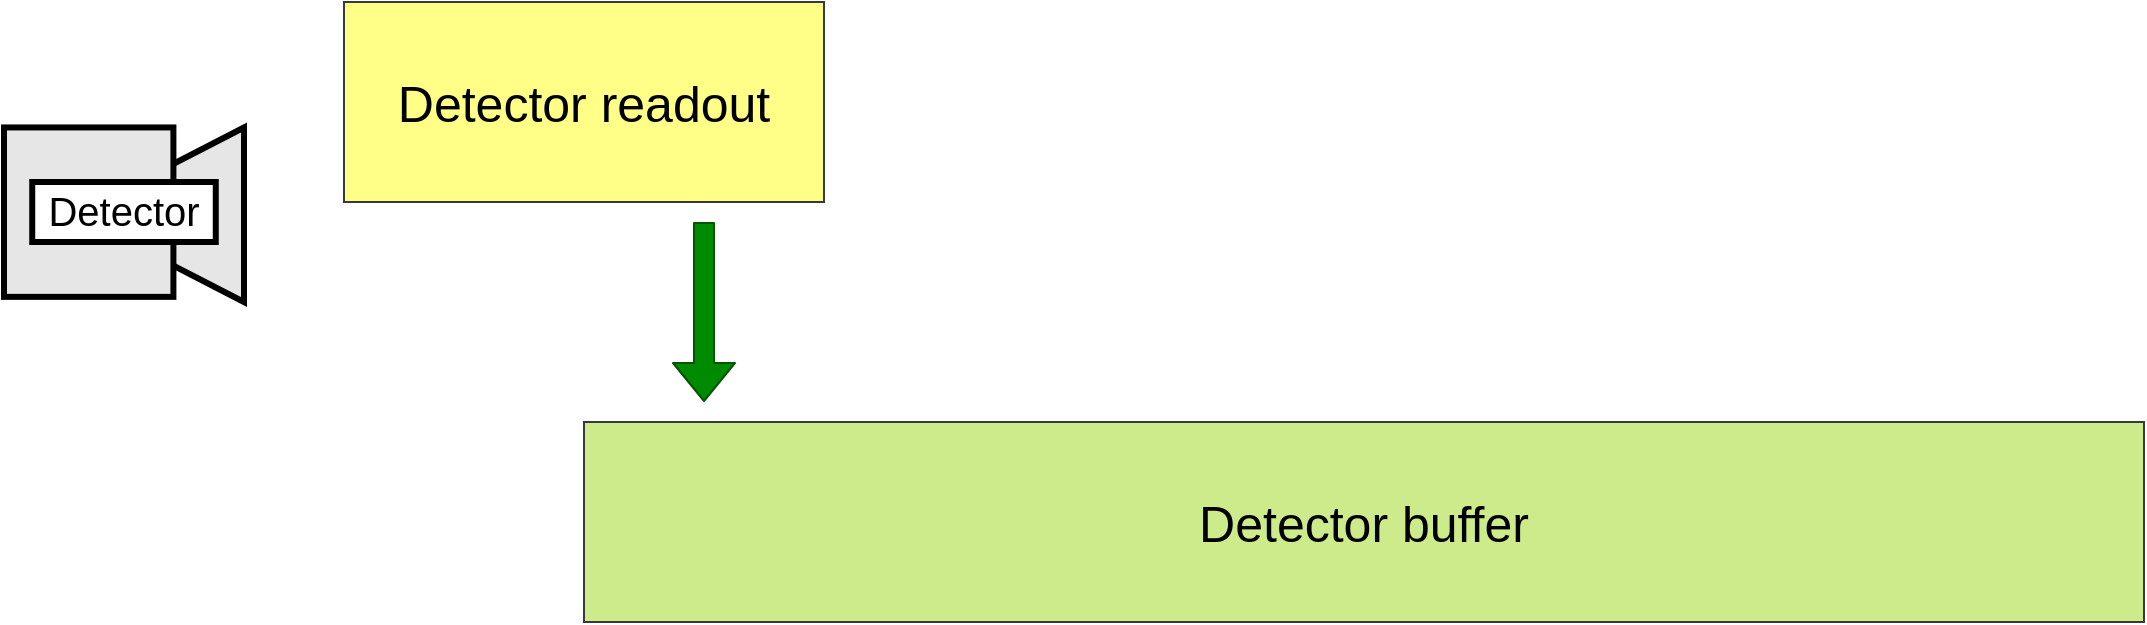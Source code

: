 <mxfile version="14.8.2" type="github" pages="3">
  <diagram id="URdZ5aMDr9tu_wVJEHOu" name="Page-3">
    <mxGraphModel dx="1816" dy="1292" grid="1" gridSize="10" guides="1" tooltips="1" connect="1" arrows="1" fold="1" page="1" pageScale="1" pageWidth="1600" pageHeight="900" math="0" shadow="0">
      <root>
        <mxCell id="nUejS7Tw1F-ZyD6UZDSD-0" />
        <mxCell id="nUejS7Tw1F-ZyD6UZDSD-1" parent="nUejS7Tw1F-ZyD6UZDSD-0" />
        <mxCell id="cecFWQr-AZFyZ3H5GjwE-0" value="" style="group" vertex="1" connectable="0" parent="nUejS7Tw1F-ZyD6UZDSD-1">
          <mxGeometry x="90" y="150" width="120" height="80" as="geometry" />
        </mxCell>
        <mxCell id="cecFWQr-AZFyZ3H5GjwE-1" value="" style="group" vertex="1" connectable="0" parent="cecFWQr-AZFyZ3H5GjwE-0">
          <mxGeometry width="120" height="80" as="geometry" />
        </mxCell>
        <mxCell id="cecFWQr-AZFyZ3H5GjwE-2" value="" style="triangle;whiteSpace=wrap;html=1;strokeColor=#000000;strokeWidth=3;fillColor=#E6E6E6;fontSize=36;fontColor=#000000;align=left;direction=west;" vertex="1" parent="cecFWQr-AZFyZ3H5GjwE-1">
          <mxGeometry x="35.294" y="-7.273" width="84.706" height="87.273" as="geometry" />
        </mxCell>
        <mxCell id="cecFWQr-AZFyZ3H5GjwE-3" value="" style="whiteSpace=wrap;html=1;aspect=fixed;strokeColor=#000000;strokeWidth=3;fillColor=#E6E6E6;fontSize=36;fontColor=#000000;align=left;" vertex="1" parent="cecFWQr-AZFyZ3H5GjwE-1">
          <mxGeometry y="-7.273" width="84.706" height="84.706" as="geometry" />
        </mxCell>
        <mxCell id="cecFWQr-AZFyZ3H5GjwE-4" value="" style="text;html=1;align=center;verticalAlign=middle;whiteSpace=wrap;rounded=0;fontSize=30;fillColor=#ffffff;strokeWidth=3;strokeColor=#000000;" vertex="1" parent="cecFWQr-AZFyZ3H5GjwE-1">
          <mxGeometry x="14.12" y="20" width="91.76" height="30" as="geometry" />
        </mxCell>
        <mxCell id="cecFWQr-AZFyZ3H5GjwE-5" value="&lt;span style=&quot;font-size: 20px&quot;&gt;Detector&lt;/span&gt;" style="text;html=1;strokeColor=none;fillColor=none;align=center;verticalAlign=middle;whiteSpace=wrap;rounded=0;fontSize=17;" vertex="1" parent="cecFWQr-AZFyZ3H5GjwE-1">
          <mxGeometry x="20" y="25.0" width="80" height="20" as="geometry" />
        </mxCell>
        <mxCell id="cecFWQr-AZFyZ3H5GjwE-6" value="" style="group" vertex="1" connectable="0" parent="nUejS7Tw1F-ZyD6UZDSD-1">
          <mxGeometry x="380" y="290" width="780" height="100" as="geometry" />
        </mxCell>
        <mxCell id="ON3Jy1AWz2NKPdnDJYn4-1" value="&lt;span style=&quot;color: rgba(0 , 0 , 0 , 0) ; font-family: monospace ; font-size: 0px&quot;&gt;%3CmxGraphModel%3E%3Croot%3E%3CmxCell%20id%3D%220%22%2F%3E%3CmxCell%20id%3D%221%22%20parent%3D%220%22%2F%3E%3CmxCell%20id%3D%222%22%20value%3D%22%22%20style%3D%22group%22%20vertex%3D%221%22%20connectable%3D%220%22%20parent%3D%221%22%3E%3CmxGeometry%20x%3D%2213%22%20y%3D%22230%22%20width%3D%22580.9%22%20height%3D%22332.31%22%20as%3D%22geometry%22%2F%3E%3C%2FmxCell%3E%3CmxCell%20id%3D%223%22%20value%3D%22%22%20style%3D%22rounded%3D0%3BwhiteSpace%3Dwrap%3Bhtml%3D1%3B%22%20vertex%3D%221%22%20parent%3D%222%22%3E%3CmxGeometry%20width%3D%22580.9%22%20height%3D%22332.31%22%20as%3D%22geometry%22%2F%3E%3C%2FmxCell%3E%3CmxCell%20id%3D%224%22%20value%3D%22FrameBuffer%22%20style%3D%22text%3Bhtml%3D1%3BstrokeColor%3Dnone%3BfillColor%3Dnone%3Balign%3Dleft%3BverticalAlign%3Dmiddle%3BwhiteSpace%3Dwrap%3Brounded%3D0%3BfontSize%3D25%3B%22%20vertex%3D%221%22%20parent%3D%222%22%3E%3CmxGeometry%20x%3D%2217%22%20width%3D%22240%22%20height%3D%2240%22%20as%3D%22geometry%22%2F%3E%3C%2FmxCell%3E%3CmxCell%20id%3D%225%22%20value%3D%22%22%20style%3D%22group%22%20vertex%3D%221%22%20connectable%3D%220%22%20parent%3D%222%22%3E%3CmxGeometry%20x%3D%22237%22%20y%3D%2280%22%20width%3D%22130%22%20height%3D%22170%22%20as%3D%22geometry%22%2F%3E%3C%2FmxCell%3E%3CmxCell%20id%3D%226%22%20value%3D%22%22%20style%3D%22rounded%3D0%3BwhiteSpace%3Dwrap%3Bhtml%3D1%3BfontSize%3D12%3Balign%3Dleft%3BfillColor%3D%23ffe6cc%3BstrokeColor%3D%23d79b00%3B%22%20vertex%3D%221%22%20parent%3D%225%22%3E%3CmxGeometry%20width%3D%22130.0%22%20height%3D%22170%22%20as%3D%22geometry%22%2F%3E%3C%2FmxCell%3E%3CmxCell%20id%3D%227%22%20value%3D%22frame%20data%22%20style%3D%22text%3Bhtml%3D1%3BstrokeColor%3Dnone%3BfillColor%3Dnone%3Balign%3Dcenter%3BverticalAlign%3Dmiddle%3BwhiteSpace%3Dwrap%3Brounded%3D0%3BfontSize%3D15%3B%22%20vertex%3D%221%22%20parent%3D%225%22%3E%3CmxGeometry%20width%3D%22130.0%22%20height%3D%2230.909%22%20as%3D%22geometry%22%2F%3E%3C%2FmxCell%3E%3CmxCell%20id%3D%228%22%20value%3D%221000101010001%26lt%3Bbr%26gt%3B1011000101010%26lt%3Bbr%26gt%3B0001011000101%26lt%3Bbr%26gt%3B1010001011000%26lt%3Bbr%26gt%3B1010001011000%22%20style%3D%22text%3Bhtml%3D1%3BstrokeColor%3Dnone%3BfillColor%3Dnone%3Balign%3Dleft%3BverticalAlign%3Dmiddle%3BwhiteSpace%3Dwrap%3Brounded%3D0%3BfontSize%3D12%3B%22%20vertex%3D%221%22%20parent%3D%225%22%3E%3CmxGeometry%20x%3D%2218.67%22%20y%3D%2246.364%22%20width%3D%22111.33%22%20height%3D%22108.182%22%20as%3D%22geometry%22%2F%3E%3C%2FmxCell%3E%3CmxCell%20id%3D%229%22%20value%3D%22%22%20style%3D%22rounded%3D0%3BwhiteSpace%3Dwrap%3Bhtml%3D1%3BfontSize%3D15%3BfillColor%3D%23fff2cc%3BstrokeColor%3D%23d6b656%3B%22%20vertex%3D%221%22%20parent%3D%222%22%3E%3CmxGeometry%20x%3D%2217%22%20y%3D%2280%22%20width%3D%22160%22%20height%3D%22170%22%20as%3D%22geometry%22%2F%3E%3C%2FmxCell%3E%3CmxCell%20id%3D%2210%22%20value%3D%22%26lt%3Bb%26gt%3BModuleFrame%26lt%3B%2Fb%26gt%3B%22%20style%3D%22text%3Bhtml%3D1%3BstrokeColor%3Dnone%3BfillColor%3Dnone%3Balign%3Dcenter%3BverticalAlign%3Dmiddle%3BwhiteSpace%3Dwrap%3Brounded%3D0%3BfontSize%3D15%3B%22%20vertex%3D%221%22%20parent%3D%222%22%3E%3CmxGeometry%20x%3D%2217%22%20y%3D%2280%22%20width%3D%22160%22%20height%3D%2238.18%22%20as%3D%22geometry%22%2F%3E%3C%2FmxCell%3E%3CmxCell%20id%3D%2211%22%20value%3D%22uint64_t%20%26lt%3Bb%26gt%3Bid%26lt%3B%2Fb%26gt%3B%26lt%3Bbr%26gt%3Buint64_t%20%26lt%3Bb%26gt%3Bpulse_id%26lt%3B%2Fb%26gt%3B%26lt%3Bbr%20style%3D%26quot%3Bfont-size%3A%2012px%26quot%3B%26gt%3Buint64_t%26amp%3Bnbsp%3B%26lt%3Bb%26gt%3Bframe_index%26lt%3B%2Fb%26gt%3B%26lt%3Bbr%20style%3D%26quot%3Bfont-size%3A%2012px%26quot%3B%26gt%3Buint64_t%26amp%3Bnbsp%3B%26lt%3Bb%26gt%3Bdaq_rec%26lt%3B%2Fb%26gt%3B%26lt%3Bbr%20style%3D%26quot%3Bfont-size%3A%2012px%26quot%3B%26gt%3Buint64_t%26amp%3Bnbsp%3B%26lt%3Bb%26gt%3Bn_recv_packets%26lt%3B%2Fb%26gt%3B%26lt%3Bbr%20style%3D%26quot%3Bfont-size%3A%2012px%26quot%3B%26gt%3Buint64_t%26amp%3Bnbsp%3B%26lt%3Bb%26gt%3Bmodule_id%26lt%3B%2Fb%26gt%3B%26lt%3Bbr%26gt%3Buint64_t%20%26lt%3Bb%26gt%3Bpos_y%26lt%3B%2Fb%26gt%3B%26lt%3Bbr%26gt%3Buint64_t%20%26lt%3Bb%26gt%3Bpos_x%26lt%3B%2Fb%26gt%3B%22%20style%3D%22text%3Bhtml%3D1%3BstrokeColor%3Dnone%3BfillColor%3Dnone%3Balign%3Dleft%3BverticalAlign%3Dtop%3BwhiteSpace%3Dwrap%3Brounded%3D0%3BfontSize%3D12%3B%22%20vertex%3D%221%22%20parent%3D%222%22%3E%3CmxGeometry%20x%3D%2227%22%20y%3D%22120%22%20width%3D%22140%22%20height%3D%22120%22%20as%3D%22geometry%22%2F%3E%3C%2FmxCell%3E%3CmxCell%20id%3D%2212%22%20value%3D%22...%22%20style%3D%22rounded%3D0%3BwhiteSpace%3Dwrap%3Bhtml%3D1%3BfontSize%3D15%3BfillColor%3D%23fff2cc%3BstrokeColor%3D%23d6b656%3B%22%20vertex%3D%221%22%20parent%3D%222%22%3E%3CmxGeometry%20x%3D%22177%22%20y%3D%2280%22%20width%3D%2230%22%20height%3D%22170%22%20as%3D%22geometry%22%2F%3E%3C%2FmxCell%3E%3CmxCell%20id%3D%2213%22%20value%3D%22...%22%20style%3D%22rounded%3D0%3BwhiteSpace%3Dwrap%3Bhtml%3D1%3BfontSize%3D15%3BfillColor%3D%23fff2cc%3BstrokeColor%3D%23d6b656%3B%22%20vertex%3D%221%22%20parent%3D%222%22%3E%3CmxGeometry%20x%3D%22207%22%20y%3D%2280%22%20width%3D%2230%22%20height%3D%22170%22%20as%3D%22geometry%22%2F%3E%3C%2FmxCell%3E%3CmxCell%20id%3D%2214%22%20value%3D%22...%22%20style%3D%22rounded%3D0%3BwhiteSpace%3Dwrap%3Bhtml%3D1%3BfontSize%3D15%3BfillColor%3D%23ffe6cc%3BstrokeColor%3D%23d79b00%3B%22%20vertex%3D%221%22%20parent%3D%222%22%3E%3CmxGeometry%20x%3D%22367%22%20y%3D%2280%22%20width%3D%2230%22%20height%3D%22170%22%20as%3D%22geometry%22%2F%3E%3C%2FmxCell%3E%3CmxCell%20id%3D%2215%22%20value%3D%22...%22%20style%3D%22rounded%3D0%3BwhiteSpace%3Dwrap%3Bhtml%3D1%3BfontSize%3D15%3BfillColor%3D%23ffe6cc%3BstrokeColor%3D%23d79b00%3B%22%20vertex%3D%221%22%20parent%3D%222%22%3E%3CmxGeometry%20x%3D%22397%22%20y%3D%2280%22%20width%3D%2230%22%20height%3D%22170%22%20as%3D%22geometry%22%2F%3E%3C%2FmxCell%3E%3CmxCell%20id%3D%2216%22%20value%3D%22...%22%20style%3D%22rounded%3D0%3BwhiteSpace%3Dwrap%3Bhtml%3D1%3BfontSize%3D15%3BfillColor%3D%23fff2cc%3BstrokeColor%3D%23d6b656%3B%22%20vertex%3D%221%22%20parent%3D%222%22%3E%3CmxGeometry%20x%3D%22437%22%20y%3D%2280%22%20width%3D%2250%22%20height%3D%22170%22%20as%3D%22geometry%22%2F%3E%3C%2FmxCell%3E%3CmxCell%20id%3D%2217%22%20value%3D%22...%22%20style%3D%22rounded%3D0%3BwhiteSpace%3Dwrap%3Bhtml%3D1%3BfontSize%3D15%3BfillColor%3D%23fff2cc%3BstrokeColor%3D%23d6b656%3B%22%20vertex%3D%221%22%20parent%3D%222%22%3E%3CmxGeometry%20x%3D%22497%22%20y%3D%2280%22%20width%3D%2250%22%20height%3D%22170%22%20as%3D%22geometry%22%2F%3E%3C%2FmxCell%3E%3CmxCell%20id%3D%2218%22%20value%3D%22...%22%20style%3D%22rounded%3D0%3BwhiteSpace%3Dwrap%3Bhtml%3D1%3BfontSize%3D16%3Balign%3Dcenter%3B%22%20vertex%3D%221%22%20parent%3D%222%22%3E%3CmxGeometry%20x%3D%22497%22%20y%3D%22250%22%20width%3D%2250%22%20height%3D%2260%22%20as%3D%22geometry%22%2F%3E%3C%2FmxCell%3E%3CmxCell%20id%3D%2219%22%20value%3D%22%22%20style%3D%22group%22%20vertex%3D%221%22%20connectable%3D%220%22%20parent%3D%222%22%3E%3CmxGeometry%20x%3D%2217%22%20y%3D%2245%22%20width%3D%22530%22%20height%3D%2224.66%22%20as%3D%22geometry%22%2F%3E%3C%2FmxCell%3E%3CmxCell%20id%3D%2220%22%20value%3D%22%22%20style%3D%22endArrow%3Dclassic%3BstartArrow%3Dclassic%3Bhtml%3D1%3BfontSize%3D16%3BstartFill%3D1%3B%22%20edge%3D%221%22%20parent%3D%2219%22%3E%3CmxGeometry%20width%3D%2250%22%20height%3D%2250%22%20relative%3D%221%22%20as%3D%22geometry%22%3E%3CmxPoint%20x%3D%22530%22%20y%3D%2224.66%22%20as%3D%22sourcePoint%22%2F%3E%3CmxPoint%20y%3D%2224.66%22%20as%3D%22targetPoint%22%2F%3E%3C%2FmxGeometry%3E%3C%2FmxCell%3E%3CmxCell%20id%3D%2221%22%20value%3D%22n_slots%22%20style%3D%22text%3Bhtml%3D1%3BstrokeColor%3Dnone%3BfillColor%3Dnone%3Balign%3Dcenter%3BverticalAlign%3Dmiddle%3BwhiteSpace%3Dwrap%3Brounded%3D0%3BfontSize%3D16%3B%22%20vertex%3D%221%22%20parent%3D%2219%22%3E%3CmxGeometry%20x%3D%22254%22%20width%3D%2240%22%20height%3D%2220%22%20as%3D%22geometry%22%2F%3E%3C%2FmxCell%3E%3CmxCell%20id%3D%2222%22%20value%3D%22...%22%20style%3D%22rounded%3D0%3BwhiteSpace%3Dwrap%3Bhtml%3D1%3BfontSize%3D16%3Balign%3Dcenter%3B%22%20vertex%3D%221%22%20parent%3D%222%22%3E%3CmxGeometry%20x%3D%22437%22%20y%3D%22250%22%20width%3D%2250%22%20height%3D%2260%22%20as%3D%22geometry%22%2F%3E%3C%2FmxCell%3E%3CmxCell%20id%3D%2223%22%20value%3D%22%26lt%3Bfont%20style%3D%26quot%3Bfont-size%3A%2016px%26quot%3B%26gt%3Bunassembled%20frames%20for%20single%20image%26lt%3B%2Ffont%26gt%3B%22%20style%3D%22rounded%3D0%3BwhiteSpace%3Dwrap%3Bhtml%3D1%3BfontSize%3D16%3Balign%3Dcenter%3BverticalAlign%3Dbottom%3B%22%20vertex%3D%221%22%20parent%3D%222%22%3E%3CmxGeometry%20x%3D%2217%22%20y%3D%22250%22%20width%3D%22410%22%20height%3D%2260%22%20as%3D%22geometry%22%2F%3E%3C%2FmxCell%3E%3CmxCell%20id%3D%2224%22%20value%3D%22%22%20style%3D%22endArrow%3Dclassic%3BstartArrow%3Dclassic%3Bhtml%3D1%3BfontSize%3D16%3BstartFill%3D1%3B%22%20edge%3D%221%22%20parent%3D%222%22%3E%3CmxGeometry%20width%3D%2250%22%20height%3D%2250%22%20relative%3D%221%22%20as%3D%22geometry%22%3E%3CmxPoint%20x%3D%22427%22%20y%3D%22279.66%22%20as%3D%22sourcePoint%22%2F%3E%3CmxPoint%20x%3D%22237%22%20y%3D%22279.66%22%20as%3D%22targetPoint%22%2F%3E%3C%2FmxGeometry%3E%3C%2FmxCell%3E%3CmxCell%20id%3D%2225%22%20value%3D%22n_modules%22%20style%3D%22text%3Bhtml%3D1%3BstrokeColor%3Dnone%3BfillColor%3Dnone%3Balign%3Dcenter%3BverticalAlign%3Dmiddle%3BwhiteSpace%3Dwrap%3Brounded%3D0%3BfontSize%3D16%3B%22%20vertex%3D%221%22%20parent%3D%222%22%3E%3CmxGeometry%20x%3D%22312%22%20y%3D%22255%22%20width%3D%2240%22%20height%3D%2220%22%20as%3D%22geometry%22%2F%3E%3C%2FmxCell%3E%3CmxCell%20id%3D%2226%22%20value%3D%22%22%20style%3D%22endArrow%3Dclassic%3BstartArrow%3Dclassic%3Bhtml%3D1%3BfontSize%3D16%3BstartFill%3D1%3B%22%20edge%3D%221%22%20parent%3D%222%22%3E%3CmxGeometry%20width%3D%2250%22%20height%3D%2250%22%20relative%3D%221%22%20as%3D%22geometry%22%3E%3CmxPoint%20x%3D%22237%22%20y%3D%22279.66%22%20as%3D%22sourcePoint%22%2F%3E%3CmxPoint%20x%3D%2217%22%20y%3D%22279.66%22%20as%3D%22targetPoint%22%2F%3E%3C%2FmxGeometry%3E%3C%2FmxCell%3E%3CmxCell%20id%3D%2227%22%20value%3D%22n_modules%22%20style%3D%22text%3Bhtml%3D1%3BstrokeColor%3Dnone%3BfillColor%3Dnone%3Balign%3Dcenter%3BverticalAlign%3Dmiddle%3BwhiteSpace%3Dwrap%3Brounded%3D0%3BfontSize%3D16%3B%22%20vertex%3D%221%22%20parent%3D%222%22%3E%3CmxGeometry%20x%3D%22111.1%22%20y%3D%22255%22%20width%3D%2240%22%20height%3D%2220%22%20as%3D%22geometry%22%2F%3E%3C%2FmxCell%3E%3CmxCell%20id%3D%2228%22%20value%3D%22%22%20style%3D%22endArrow%3Dnone%3Bhtml%3D1%3BfontSize%3D16%3BentryX%3D1%3BentryY%3D1%3BentryDx%3D0%3BentryDy%3D0%3B%22%20edge%3D%221%22%20parent%3D%222%22%20target%3D%2213%22%3E%3CmxGeometry%20width%3D%2250%22%20height%3D%2250%22%20relative%3D%221%22%20as%3D%22geometry%22%3E%3CmxPoint%20x%3D%22237%22%20y%3D%22280%22%20as%3D%22sourcePoint%22%2F%3E%3CmxPoint%20x%3D%22227%22%20y%3D%22220%22%20as%3D%22targetPoint%22%2F%3E%3C%2FmxGeometry%3E%3C%2FmxCell%3E%3C%2Froot%3E%3C%2FmxGraphModel%3E&lt;/span&gt;" style="rounded=0;whiteSpace=wrap;html=1;fillColor=#cdeb8b;strokeColor=#36393d;" vertex="1" parent="cecFWQr-AZFyZ3H5GjwE-6">
          <mxGeometry width="780" height="100" as="geometry" />
        </mxCell>
        <mxCell id="ON3Jy1AWz2NKPdnDJYn4-16" value="Detector buffer" style="text;html=1;strokeColor=none;fillColor=none;align=center;verticalAlign=middle;whiteSpace=wrap;rounded=0;fontSize=25;" vertex="1" parent="cecFWQr-AZFyZ3H5GjwE-6">
          <mxGeometry width="780" height="100" as="geometry" />
        </mxCell>
        <mxCell id="rSU91n5mv4zdPFl64Kzz-0" value="" style="group" vertex="1" connectable="0" parent="nUejS7Tw1F-ZyD6UZDSD-1">
          <mxGeometry x="260" y="80" width="240" height="100" as="geometry" />
        </mxCell>
        <mxCell id="UtmP21MXnQm59rKfM6Gd-1" value="" style="rounded=0;whiteSpace=wrap;html=1;fillColor=#ffff88;strokeColor=#36393d;" vertex="1" parent="rSU91n5mv4zdPFl64Kzz-0">
          <mxGeometry width="240" height="100" as="geometry" />
        </mxCell>
        <mxCell id="UtmP21MXnQm59rKfM6Gd-2" value="Detector readout" style="text;html=1;strokeColor=none;fillColor=none;align=center;verticalAlign=middle;whiteSpace=wrap;rounded=0;fontSize=25;" vertex="1" parent="rSU91n5mv4zdPFl64Kzz-0">
          <mxGeometry width="240" height="100" as="geometry" />
        </mxCell>
        <mxCell id="yeXLlWnSfPasVvUn9rfw-0" value="" style="shape=flexArrow;endArrow=classic;html=1;fontSize=16;fillColor=#008a00;strokeColor=#005700;" edge="1" parent="nUejS7Tw1F-ZyD6UZDSD-1">
          <mxGeometry width="50" height="50" relative="1" as="geometry">
            <mxPoint x="440" y="190" as="sourcePoint" />
            <mxPoint x="440" y="280" as="targetPoint" />
          </mxGeometry>
        </mxCell>
      </root>
    </mxGraphModel>
  </diagram>
  <diagram id="t-VAmkEQNR0f93fX5EcB" name="user_interaction_flow">
    <mxGraphModel dx="2206" dy="1569" grid="1" gridSize="10" guides="1" tooltips="1" connect="1" arrows="1" fold="1" page="1" pageScale="1" pageWidth="1600" pageHeight="900" math="0" shadow="0">
      <root>
        <mxCell id="VzMmww4hq2OdrxLp2IZ8-0" />
        <mxCell id="VzMmww4hq2OdrxLp2IZ8-1" parent="VzMmww4hq2OdrxLp2IZ8-0" />
        <mxCell id="DimUQ4nAoNdwlKg9loN--1" value="" style="ellipse;whiteSpace=wrap;html=1;aspect=fixed;fillColor=#dae8fc;strokeColor=#6c8ebf;" parent="VzMmww4hq2OdrxLp2IZ8-1" vertex="1">
          <mxGeometry x="670" y="267.71" width="360" height="360" as="geometry" />
        </mxCell>
        <mxCell id="DimUQ4nAoNdwlKg9loN--12" value="" style="endArrow=classic;html=1;anchorPointDirection=0;strokeWidth=3;" parent="VzMmww4hq2OdrxLp2IZ8-1" edge="1">
          <mxGeometry x="440" y="317.75" width="50" height="50" as="geometry">
            <mxPoint x="500" y="378" as="sourcePoint" />
            <mxPoint x="757" y="377.75" as="targetPoint" />
          </mxGeometry>
        </mxCell>
        <mxCell id="DimUQ4nAoNdwlKg9loN--13" value="" style="endArrow=classic;html=1;anchorPointDirection=0;strokeWidth=3;dashed=1;" parent="VzMmww4hq2OdrxLp2IZ8-1" edge="1">
          <mxGeometry x="440" y="307.71" width="50" height="50" as="geometry">
            <mxPoint x="500" y="388" as="sourcePoint" />
            <mxPoint x="757" y="467.71" as="targetPoint" />
          </mxGeometry>
        </mxCell>
        <mxCell id="LGFOhgOIkzQ1TKF-ek0G-0" value="RabbitMQ" style="text;html=1;strokeColor=none;fillColor=none;align=center;verticalAlign=middle;whiteSpace=wrap;rounded=0;fontSize=22;" vertex="1" parent="VzMmww4hq2OdrxLp2IZ8-1">
          <mxGeometry x="830" y="287.71" width="40" height="20" as="geometry" />
        </mxCell>
        <mxCell id="LGFOhgOIkzQ1TKF-ek0G-16" value="" style="group" vertex="1" connectable="0" parent="VzMmww4hq2OdrxLp2IZ8-1">
          <mxGeometry x="760" y="347.71" width="175" height="60" as="geometry" />
        </mxCell>
        <mxCell id="LGFOhgOIkzQ1TKF-ek0G-2" value="" style="shape=cylinder3;whiteSpace=wrap;html=1;boundedLbl=1;backgroundOutline=1;size=15;fontSize=22;align=left;rotation=90;container=0;fillColor=#b1ddf0;strokeColor=#10739e;" vertex="1" parent="LGFOhgOIkzQ1TKF-ek0G-16">
          <mxGeometry x="57.5" y="-57.5" width="60" height="175" as="geometry" />
        </mxCell>
        <mxCell id="LGFOhgOIkzQ1TKF-ek0G-3" value="Request exchange" style="text;html=1;strokeColor=none;fillColor=none;align=center;verticalAlign=middle;whiteSpace=wrap;rounded=0;fontSize=15;fontColor=#000000;container=0;" vertex="1" parent="LGFOhgOIkzQ1TKF-ek0G-16">
          <mxGeometry x="10.24" y="15" width="130" height="30" as="geometry" />
        </mxCell>
        <mxCell id="LGFOhgOIkzQ1TKF-ek0G-17" value="" style="group" vertex="1" connectable="0" parent="VzMmww4hq2OdrxLp2IZ8-1">
          <mxGeometry x="760" y="437.71" width="175" height="60" as="geometry" />
        </mxCell>
        <mxCell id="LGFOhgOIkzQ1TKF-ek0G-12" value="" style="shape=cylinder3;whiteSpace=wrap;html=1;boundedLbl=1;backgroundOutline=1;size=15;fontSize=22;align=left;rotation=90;container=0;fillColor=#b1ddf0;strokeColor=#10739e;" vertex="1" parent="LGFOhgOIkzQ1TKF-ek0G-17">
          <mxGeometry x="57.5" y="-57.5" width="60" height="175" as="geometry" />
        </mxCell>
        <mxCell id="LGFOhgOIkzQ1TKF-ek0G-13" value="Kill exchange" style="text;html=1;strokeColor=none;fillColor=none;align=center;verticalAlign=middle;whiteSpace=wrap;rounded=0;fontSize=15;fontColor=#000000;container=0;" vertex="1" parent="LGFOhgOIkzQ1TKF-ek0G-17">
          <mxGeometry x="10.24" y="15" width="130" height="30" as="geometry" />
        </mxCell>
        <mxCell id="LGFOhgOIkzQ1TKF-ek0G-18" value="" style="group" vertex="1" connectable="0" parent="VzMmww4hq2OdrxLp2IZ8-1">
          <mxGeometry x="762.5" y="522.75" width="175" height="60" as="geometry" />
        </mxCell>
        <mxCell id="LGFOhgOIkzQ1TKF-ek0G-14" value="" style="shape=cylinder3;whiteSpace=wrap;html=1;boundedLbl=1;backgroundOutline=1;size=15;fontSize=22;align=left;rotation=90;container=0;fillColor=#b1ddf0;strokeColor=#10739e;" vertex="1" parent="LGFOhgOIkzQ1TKF-ek0G-18">
          <mxGeometry x="57.5" y="-57.5" width="60" height="175" as="geometry" />
        </mxCell>
        <mxCell id="LGFOhgOIkzQ1TKF-ek0G-15" value="Status exchange" style="text;html=1;strokeColor=none;fillColor=none;align=center;verticalAlign=middle;whiteSpace=wrap;rounded=0;fontSize=15;fontColor=#000000;container=0;" vertex="1" parent="LGFOhgOIkzQ1TKF-ek0G-18">
          <mxGeometry x="7.5" y="15" width="130" height="30" as="geometry" />
        </mxCell>
        <mxCell id="DimUQ4nAoNdwlKg9loN--20" value="" style="endArrow=classic;html=1;anchorPointDirection=0;strokeWidth=3;dashed=1;" parent="VzMmww4hq2OdrxLp2IZ8-1" edge="1">
          <mxGeometry x="423" y="306.79" width="50" height="50" as="geometry">
            <mxPoint x="920" y="467.79" as="sourcePoint" />
            <mxPoint x="1190" y="468" as="targetPoint" />
          </mxGeometry>
        </mxCell>
        <mxCell id="DimUQ4nAoNdwlKg9loN--19" value="" style="endArrow=classic;html=1;anchorPointDirection=0;strokeWidth=3;" parent="VzMmww4hq2OdrxLp2IZ8-1" edge="1">
          <mxGeometry x="423" y="307.76" width="50" height="50" as="geometry">
            <mxPoint x="920" y="377.76" as="sourcePoint" />
            <mxPoint x="1190" y="438" as="targetPoint" />
          </mxGeometry>
        </mxCell>
        <mxCell id="QXXjV-mQIF6TyyJW1D5D-4" value="" style="endArrow=classic;html=1;anchorPointDirection=0;strokeWidth=3;strokeColor=#3333FF;curved=1;" edge="1" parent="VzMmww4hq2OdrxLp2IZ8-1">
          <mxGeometry x="273" y="374.83" width="50" height="50" as="geometry">
            <mxPoint x="760" y="562.75" as="sourcePoint" />
            <mxPoint x="770" y="726.71" as="targetPoint" />
            <Array as="points">
              <mxPoint x="700" y="636.71" />
            </Array>
          </mxGeometry>
        </mxCell>
        <mxCell id="LGFOhgOIkzQ1TKF-ek0G-19" value="" style="endArrow=classic;html=1;anchorPointDirection=0;strokeWidth=3;strokeColor=#3333FF;curved=1;" edge="1" parent="VzMmww4hq2OdrxLp2IZ8-1">
          <mxGeometry x="513" y="369.86" width="50" height="50" as="geometry">
            <mxPoint x="930" y="716.71" as="sourcePoint" />
            <mxPoint x="920" y="562.74" as="targetPoint" />
            <Array as="points">
              <mxPoint x="990" y="636.71" />
            </Array>
          </mxGeometry>
        </mxCell>
        <mxCell id="DimUQ4nAoNdwlKg9loN--14" value="" style="endArrow=none;html=1;anchorPointDirection=0;strokeWidth=3;startArrow=classic;startFill=1;endFill=0;strokeColor=#3333FF;" parent="VzMmww4hq2OdrxLp2IZ8-1" edge="1">
          <mxGeometry x="440.5" y="297.75" width="50" height="50" as="geometry">
            <mxPoint x="500" y="398" as="sourcePoint" />
            <mxPoint x="757.5" y="537.75" as="targetPoint" />
          </mxGeometry>
        </mxCell>
        <mxCell id="DimUQ4nAoNdwlKg9loN--21" value="" style="endArrow=classic;html=1;anchorPointDirection=0;strokeWidth=3;strokeColor=#3333FF;" parent="VzMmww4hq2OdrxLp2IZ8-1" edge="1">
          <mxGeometry x="423" y="289.75" width="50" height="50" as="geometry">
            <mxPoint x="1180" y="497" as="sourcePoint" />
            <mxPoint x="920" y="547.75" as="targetPoint" />
          </mxGeometry>
        </mxCell>
        <mxCell id="XqB7qCd38xZJttWv_QUp-0" value="" style="group;spacing=2;" vertex="1" connectable="0" parent="VzMmww4hq2OdrxLp2IZ8-1">
          <mxGeometry x="1210" y="430.0" width="146.69" height="67.71" as="geometry" />
        </mxCell>
        <mxCell id="XqB7qCd38xZJttWv_QUp-1" value="" style="shape=cube;whiteSpace=wrap;html=1;boundedLbl=1;backgroundOutline=1;darkOpacity=0.05;darkOpacity2=0.1;rotation=90;size=11;fillColor=#e1d5e7;strokeColor=#9673a6;" vertex="1" parent="XqB7qCd38xZJttWv_QUp-0">
          <mxGeometry x="39.49" y="-39.49" width="67.71" height="146.69" as="geometry" />
        </mxCell>
        <mxCell id="XqB7qCd38xZJttWv_QUp-2" value="&lt;div style=&quot;font-size: 21px;&quot;&gt;&lt;font style=&quot;font-size: 21px;&quot;&gt;write&amp;nbsp;&lt;/font&gt;&lt;span style=&quot;font-size: 21px;&quot;&gt;service&lt;/span&gt;&lt;/div&gt;" style="text;html=1;strokeColor=none;fillColor=none;align=center;verticalAlign=middle;whiteSpace=wrap;rounded=0;fontSize=21;" vertex="1" parent="XqB7qCd38xZJttWv_QUp-0">
          <mxGeometry x="10" y="10" width="118.34" height="57.71" as="geometry" />
        </mxCell>
        <mxCell id="evQIbbGXkyum-uztT6Az-0" value="" style="group;spacing=2;fontSize=10;" vertex="1" connectable="0" parent="VzMmww4hq2OdrxLp2IZ8-1">
          <mxGeometry x="776.66" y="686.71" width="146.69" height="67.71" as="geometry" />
        </mxCell>
        <mxCell id="evQIbbGXkyum-uztT6Az-1" value="" style="shape=cube;whiteSpace=wrap;html=1;boundedLbl=1;backgroundOutline=1;darkOpacity=0.05;darkOpacity2=0.1;rotation=90;size=11;fillColor=#e1d5e7;strokeColor=#9673a6;" vertex="1" parent="evQIbbGXkyum-uztT6Az-0">
          <mxGeometry x="39.49" y="-39.49" width="67.71" height="146.69" as="geometry" />
        </mxCell>
        <mxCell id="evQIbbGXkyum-uztT6Az-2" value="&lt;div style=&quot;font-size: 15px;&quot;&gt;&lt;font style=&quot;font-size: 15px;&quot;&gt;post-processing&lt;br style=&quot;font-size: 15px;&quot;&gt;&amp;nbsp;&lt;/font&gt;&lt;span style=&quot;font-size: 15px;&quot;&gt;service&lt;/span&gt;&lt;/div&gt;" style="text;html=1;strokeColor=none;fillColor=none;align=center;verticalAlign=middle;whiteSpace=wrap;rounded=0;fontSize=15;" vertex="1" parent="evQIbbGXkyum-uztT6Az-0">
          <mxGeometry x="10" y="10" width="110" height="57.71" as="geometry" />
        </mxCell>
        <mxCell id="7UTrnp6SV6PkS4lXfdSj-1" value="" style="endArrow=none;html=1;anchorPointDirection=0;strokeWidth=3;startArrow=classic;startFill=1;endFill=0;strokeColor=#3333FF;" edge="1" parent="VzMmww4hq2OdrxLp2IZ8-1">
          <mxGeometry x="439" y="310.75" width="50" height="50" as="geometry">
            <mxPoint x="470" y="598" as="sourcePoint" />
            <mxPoint x="756" y="550.75" as="targetPoint" />
          </mxGeometry>
        </mxCell>
        <mxCell id="-GpdedVLCLPbzYfR2iLi-10" value="" style="group" vertex="1" connectable="0" parent="VzMmww4hq2OdrxLp2IZ8-1">
          <mxGeometry x="935" y="150" width="220" height="110" as="geometry" />
        </mxCell>
        <mxCell id="-GpdedVLCLPbzYfR2iLi-7" value="&lt;h1 style=&quot;font-size: 14px&quot;&gt;&lt;font style=&quot;font-size: 14px&quot;&gt;+ communication bridge&lt;br&gt;&lt;/font&gt;&lt;/h1&gt;&lt;p&gt;Forwards message between users and services on a &lt;b&gt;PUB/SUB&lt;/b&gt; model.&lt;/p&gt;" style="text;html=1;strokeColor=none;fillColor=none;spacing=5;spacingTop=-20;whiteSpace=wrap;overflow=hidden;rounded=0;fontColor=#000000;" vertex="1" parent="-GpdedVLCLPbzYfR2iLi-10">
          <mxGeometry y="50" width="220" height="60" as="geometry" />
        </mxCell>
        <mxCell id="-GpdedVLCLPbzYfR2iLi-8" value="" style="rounded=0;whiteSpace=wrap;html=1;fillColor=#dae8fc;strokeColor=#6c8ebf;" vertex="1" parent="-GpdedVLCLPbzYfR2iLi-10">
          <mxGeometry y="30" width="218.55" height="10" as="geometry" />
        </mxCell>
        <mxCell id="-GpdedVLCLPbzYfR2iLi-9" value="&lt;font style=&quot;font-size: 20px&quot;&gt;Broker&lt;/font&gt;" style="text;html=1;strokeColor=none;fillColor=none;align=left;verticalAlign=middle;whiteSpace=wrap;rounded=0;fontColor=#000000;fontStyle=1" vertex="1" parent="-GpdedVLCLPbzYfR2iLi-10">
          <mxGeometry x="2.763" width="213.031" height="30" as="geometry" />
        </mxCell>
        <mxCell id="iKAE5Y1we3Hz1MnT8BTH-0" value="" style="group" vertex="1" connectable="0" parent="VzMmww4hq2OdrxLp2IZ8-1">
          <mxGeometry x="1000" y="580" width="220" height="170" as="geometry" />
        </mxCell>
        <mxCell id="-GpdedVLCLPbzYfR2iLi-1" value="&lt;h1 style=&quot;font-size: 14px&quot;&gt;&lt;font style=&quot;font-size: 14px&quot;&gt;+ executes requests&lt;br&gt;+ generates status updates&lt;/font&gt;&lt;/h1&gt;&lt;p&gt;Works on the requests in the requests exchange and updates the progress of the execution in the status exchange. Execution can be stopped with a kill request.&lt;/p&gt;" style="text;html=1;strokeColor=none;fillColor=none;spacing=5;spacingTop=-20;whiteSpace=wrap;overflow=hidden;rounded=0;fontColor=#000000;" vertex="1" parent="iKAE5Y1we3Hz1MnT8BTH-0">
          <mxGeometry y="47.222" width="220" height="122.778" as="geometry" />
        </mxCell>
        <mxCell id="-GpdedVLCLPbzYfR2iLi-2" value="" style="rounded=0;whiteSpace=wrap;html=1;fillColor=#e1d5e7;strokeColor=#9673a6;" vertex="1" parent="iKAE5Y1we3Hz1MnT8BTH-0">
          <mxGeometry y="28.333" width="218.55" height="9.444" as="geometry" />
        </mxCell>
        <mxCell id="-GpdedVLCLPbzYfR2iLi-3" value="&lt;font style=&quot;font-size: 20px&quot;&gt;Service&lt;/font&gt;" style="text;html=1;strokeColor=none;fillColor=none;align=left;verticalAlign=middle;whiteSpace=wrap;rounded=0;fontColor=#000000;fontStyle=1" vertex="1" parent="iKAE5Y1we3Hz1MnT8BTH-0">
          <mxGeometry x="2.763" width="213.031" height="28.333" as="geometry" />
        </mxCell>
        <mxCell id="zHWwXKN5nMeh_sB7nN2L-0" value="" style="group" vertex="1" connectable="0" parent="VzMmww4hq2OdrxLp2IZ8-1">
          <mxGeometry x="100" y="140" width="210" height="170" as="geometry" />
        </mxCell>
        <mxCell id="zHWwXKN5nMeh_sB7nN2L-1" value="" style="rounded=0;whiteSpace=wrap;html=1;fontSize=15;align=center;dashed=1;" vertex="1" parent="zHWwXKN5nMeh_sB7nN2L-0">
          <mxGeometry width="210" height="170" as="geometry" />
        </mxCell>
        <mxCell id="zHWwXKN5nMeh_sB7nN2L-2" value="&lt;h1&gt;&lt;font style=&quot;font-size: 24px&quot;&gt;request JSON&lt;/font&gt;&lt;/h1&gt;&lt;p&gt;{&lt;br&gt;&amp;nbsp; &amp;nbsp; &#39;service1&#39;: { ...config... }&lt;br&gt;&amp;nbsp; &amp;nbsp; &#39;service2&#39;: { ...config... }&lt;br&gt;&amp;nbsp; &amp;nbsp; ....&lt;br&gt;}&lt;/p&gt;" style="text;html=1;strokeColor=none;fillColor=none;spacing=5;spacingTop=-20;whiteSpace=wrap;overflow=hidden;rounded=0;fontSize=15;fontColor=#000000;align=left;" vertex="1" parent="zHWwXKN5nMeh_sB7nN2L-0">
          <mxGeometry x="15" y="1.932" width="185" height="166.136" as="geometry" />
        </mxCell>
        <mxCell id="zHWwXKN5nMeh_sB7nN2L-3" value="" style="group" vertex="1" connectable="0" parent="VzMmww4hq2OdrxLp2IZ8-1">
          <mxGeometry x="420" y="167.71" width="220" height="120" as="geometry" />
        </mxCell>
        <mxCell id="zHWwXKN5nMeh_sB7nN2L-4" value="" style="rounded=0;whiteSpace=wrap;html=1;fontSize=15;align=center;dashed=1;" vertex="1" parent="zHWwXKN5nMeh_sB7nN2L-3">
          <mxGeometry width="220" height="120.0" as="geometry" />
        </mxCell>
        <mxCell id="zHWwXKN5nMeh_sB7nN2L-5" value="&lt;h1&gt;&lt;font style=&quot;font-size: 23px&quot;&gt;request message&lt;/font&gt;&lt;/h1&gt;&lt;p&gt;header: { &lt;b&gt;request_id&lt;/b&gt; }&lt;br&gt;body: { &lt;b&gt;request JSON&lt;/b&gt; }&lt;/p&gt;" style="text;html=1;strokeColor=none;fillColor=none;spacing=5;spacingTop=-20;whiteSpace=wrap;overflow=hidden;rounded=0;fontSize=15;fontColor=#000000;align=left;" vertex="1" parent="zHWwXKN5nMeh_sB7nN2L-3">
          <mxGeometry x="10" y="1.36" width="199.52" height="108.64" as="geometry" />
        </mxCell>
        <mxCell id="DimUQ4nAoNdwlKg9loN--5" value="" style="group" parent="VzMmww4hq2OdrxLp2IZ8-1" vertex="1" connectable="0">
          <mxGeometry x="90" y="506.57" width="70" height="105" as="geometry" />
        </mxCell>
        <mxCell id="DimUQ4nAoNdwlKg9loN--6" value="" style="shape=actor;whiteSpace=wrap;html=1;strokeColor=#000000;strokeWidth=3;fillColor=#E6E6E6;fontSize=36;fontColor=#000000;align=left;" parent="DimUQ4nAoNdwlKg9loN--5" vertex="1">
          <mxGeometry x="10" width="50" height="70" as="geometry" />
        </mxCell>
        <mxCell id="DimUQ4nAoNdwlKg9loN--7" value="User" style="text;html=1;strokeColor=none;fillColor=none;align=center;verticalAlign=middle;whiteSpace=wrap;rounded=0;fontSize=24;fontColor=#000000;" parent="DimUQ4nAoNdwlKg9loN--5" vertex="1">
          <mxGeometry y="75" width="70" height="30" as="geometry" />
        </mxCell>
        <mxCell id="CBfMrzALFHtiS-pDQfti-2" value="" style="group" vertex="1" connectable="0" parent="VzMmww4hq2OdrxLp2IZ8-1">
          <mxGeometry x="280.005" y="337.71" width="209.995" height="179.9" as="geometry" />
        </mxCell>
        <mxCell id="IZeg6sU7kUxtg0Yet8v4-1" value="" style="rounded=0;whiteSpace=wrap;html=1;fillColor=#fff2cc;strokeColor=#d6b656;" parent="CBfMrzALFHtiS-pDQfti-2" vertex="1">
          <mxGeometry x="19.995" y="2.842e-14" width="190" height="170" as="geometry" />
        </mxCell>
        <mxCell id="IZeg6sU7kUxtg0Yet8v4-2" value="BrokerClient" style="rounded=0;whiteSpace=wrap;html=1;" parent="CBfMrzALFHtiS-pDQfti-2" vertex="1">
          <mxGeometry x="119.995" y="25.0" width="80" height="37.5" as="geometry" />
        </mxCell>
        <mxCell id="IZeg6sU7kUxtg0Yet8v4-3" value="StatusAggregator" style="rounded=0;whiteSpace=wrap;html=1;fontSize=9;" parent="CBfMrzALFHtiS-pDQfti-2" vertex="1">
          <mxGeometry x="119.995" y="117.5" width="80" height="37.5" as="geometry" />
        </mxCell>
        <mxCell id="IZeg6sU7kUxtg0Yet8v4-5" value="" style="endArrow=none;html=1;anchorPointDirection=0;strokeWidth=3;startArrow=classic;startFill=1;endFill=0;strokeColor=#3333FF;" parent="CBfMrzALFHtiS-pDQfti-2" edge="1">
          <mxGeometry x="-310.005" y="-172.5" width="50" height="50" as="geometry">
            <mxPoint x="159.995" y="107.5" as="sourcePoint" />
            <mxPoint x="159.995" y="67.5" as="targetPoint" />
          </mxGeometry>
        </mxCell>
        <mxCell id="IZeg6sU7kUxtg0Yet8v4-15" value="" style="group" parent="CBfMrzALFHtiS-pDQfti-2" vertex="1" connectable="0">
          <mxGeometry x="99.995" y="35.0" width="0.48" height="17.5" as="geometry" />
        </mxCell>
        <mxCell id="IZeg6sU7kUxtg0Yet8v4-9" value="" style="endArrow=classic;html=1;fontSize=14;" parent="IZeg6sU7kUxtg0Yet8v4-15" edge="1">
          <mxGeometry x="-89.995" y="-17.5" width="50" height="50" as="geometry">
            <mxPoint x="-10" as="sourcePoint" />
            <mxPoint x="10" as="targetPoint" />
            <Array as="points">
              <mxPoint />
            </Array>
          </mxGeometry>
        </mxCell>
        <mxCell id="IZeg6sU7kUxtg0Yet8v4-14" value="" style="endArrow=classic;html=1;fontSize=14;" parent="IZeg6sU7kUxtg0Yet8v4-15" edge="1">
          <mxGeometry x="-89.515" width="50" height="50" as="geometry">
            <mxPoint x="10.48" y="17.5" as="sourcePoint" />
            <mxPoint x="-9.52" y="17.5" as="targetPoint" />
            <Array as="points">
              <mxPoint x="0.48" y="17.5" />
            </Array>
          </mxGeometry>
        </mxCell>
        <mxCell id="IZeg6sU7kUxtg0Yet8v4-16" value="" style="group" parent="CBfMrzALFHtiS-pDQfti-2" vertex="1" connectable="0">
          <mxGeometry x="99.995" y="127.5" width="0.48" height="17.5" as="geometry" />
        </mxCell>
        <mxCell id="IZeg6sU7kUxtg0Yet8v4-17" value="" style="endArrow=classic;html=1;fontSize=14;" parent="IZeg6sU7kUxtg0Yet8v4-16" edge="1">
          <mxGeometry x="-89.995" y="-17.5" width="50" height="50" as="geometry">
            <mxPoint x="-10" as="sourcePoint" />
            <mxPoint x="10" as="targetPoint" />
            <Array as="points">
              <mxPoint />
            </Array>
          </mxGeometry>
        </mxCell>
        <mxCell id="IZeg6sU7kUxtg0Yet8v4-18" value="" style="endArrow=classic;html=1;fontSize=14;" parent="IZeg6sU7kUxtg0Yet8v4-16" edge="1">
          <mxGeometry x="-89.515" width="50" height="50" as="geometry">
            <mxPoint x="10.48" y="17.5" as="sourcePoint" />
            <mxPoint x="-9.52" y="17.5" as="targetPoint" />
            <Array as="points">
              <mxPoint x="0.48" y="17.5" />
            </Array>
          </mxGeometry>
        </mxCell>
        <mxCell id="CBfMrzALFHtiS-pDQfti-1" value="" style="group" vertex="1" connectable="0" parent="CBfMrzALFHtiS-pDQfti-2">
          <mxGeometry width="76.375" height="179.9" as="geometry" />
        </mxCell>
        <mxCell id="CBfMrzALFHtiS-pDQfti-0" value="" style="shape=cube;whiteSpace=wrap;html=1;boundedLbl=1;backgroundOutline=1;darkOpacity=0.05;darkOpacity2=0.1;fontSize=21;size=10;rotation=90;direction=north;fillColor=#fff2cc;strokeColor=#d6b656;flipV=1;" vertex="1" parent="CBfMrzALFHtiS-pDQfti-1">
          <mxGeometry x="-68.335" y="70.57" width="179.9" height="38.76" as="geometry" />
        </mxCell>
        <mxCell id="IZeg6sU7kUxtg0Yet8v4-4" value="" style="shape=cube;whiteSpace=wrap;html=1;boundedLbl=1;backgroundOutline=1;darkOpacity=0.05;darkOpacity2=0.1;fontSize=21;size=10;rotation=90;direction=north;fillColor=#fff2cc;strokeColor=#d6b656;flipV=1;" parent="CBfMrzALFHtiS-pDQfti-1" vertex="1">
          <mxGeometry x="-38.195" y="65.33" width="179.9" height="49.24" as="geometry" />
        </mxCell>
        <mxCell id="IZeg6sU7kUxtg0Yet8v4-7" value="&lt;font style=&quot;font-size: 14px&quot;&gt;Manager&lt;br style=&quot;font-size: 14px&quot;&gt;&lt;/font&gt;" style="text;html=1;strokeColor=none;fillColor=none;align=center;verticalAlign=middle;whiteSpace=wrap;rounded=0;fontSize=14;rotation=-90;" parent="CBfMrzALFHtiS-pDQfti-1" vertex="1">
          <mxGeometry x="-31.515" y="82.55" width="154.14" height="33.36" as="geometry" />
        </mxCell>
        <mxCell id="DimUQ4nAoNdwlKg9loN--11" value="&lt;font style=&quot;font-size: 14px&quot;&gt;REST interface&lt;br style=&quot;font-size: 14px&quot;&gt;&lt;/font&gt;" style="text;html=1;strokeColor=none;fillColor=none;align=center;verticalAlign=middle;whiteSpace=wrap;rounded=0;fontSize=14;rotation=-90;" parent="CBfMrzALFHtiS-pDQfti-1" vertex="1">
          <mxGeometry x="-48.055" y="84.75" width="125.06" height="28.95" as="geometry" />
        </mxCell>
        <mxCell id="nS304p2w9-hdn98wvz2I-0" value="" style="shape=flexArrow;endArrow=classic;html=1;fontSize=15;fontColor=#000000;strokeColor=#000000;startArrow=block;width=8.4;startSize=4.156;endSize=4.86;startWidth=13.44;endWidth=13.44;" edge="1" parent="VzMmww4hq2OdrxLp2IZ8-1">
          <mxGeometry x="90" y="337.71" width="50" height="50" as="geometry">
            <mxPoint x="170" y="537.71" as="sourcePoint" />
            <mxPoint x="270" y="497.71" as="targetPoint" />
          </mxGeometry>
        </mxCell>
        <mxCell id="nS304p2w9-hdn98wvz2I-1" value="" style="shape=flexArrow;endArrow=none;html=1;fontSize=15;fontColor=#000000;strokeColor=#000000;endFill=0;startArrow=block;width=9.2;startSize=4.136;startWidth=15.52;" edge="1" parent="VzMmww4hq2OdrxLp2IZ8-1">
          <mxGeometry x="90" y="337.71" width="50" height="50" as="geometry">
            <mxPoint x="170" y="557.71" as="sourcePoint" />
            <mxPoint x="270" y="597.71" as="targetPoint" />
          </mxGeometry>
        </mxCell>
        <mxCell id="JYNQeHs-nlCAznPs-Qjt-0" value="" style="group" vertex="1" connectable="0" parent="VzMmww4hq2OdrxLp2IZ8-1">
          <mxGeometry x="280" y="660.0" width="250" height="170" as="geometry" />
        </mxCell>
        <mxCell id="JYNQeHs-nlCAznPs-Qjt-4" value="&lt;h1 style=&quot;font-size: 14px&quot;&gt;&lt;font style=&quot;font-size: 14px&quot;&gt;+ generates requests&lt;br&gt;+ listens for status updates&lt;/font&gt;&lt;/h1&gt;&lt;p&gt;Interfaces the broker with the user via REST api. Provides libraries for direct access to the broker.&lt;/p&gt;" style="text;html=1;strokeColor=none;fillColor=none;spacing=5;spacingTop=-20;whiteSpace=wrap;overflow=hidden;rounded=0;fontColor=#000000;" vertex="1" parent="JYNQeHs-nlCAznPs-Qjt-0">
          <mxGeometry y="50" width="250" height="120" as="geometry" />
        </mxCell>
        <mxCell id="JYNQeHs-nlCAznPs-Qjt-2" value="" style="rounded=0;whiteSpace=wrap;html=1;fillColor=#fff2cc;strokeColor=#d6b656;" vertex="1" parent="JYNQeHs-nlCAznPs-Qjt-0">
          <mxGeometry y="30" width="218.55" height="10" as="geometry" />
        </mxCell>
        <mxCell id="JYNQeHs-nlCAznPs-Qjt-3" value="&lt;font style=&quot;font-size: 20px&quot;&gt;User interface&lt;/font&gt;" style="text;html=1;strokeColor=none;fillColor=none;align=left;verticalAlign=middle;whiteSpace=wrap;rounded=0;fontColor=#000000;fontStyle=1" vertex="1" parent="JYNQeHs-nlCAznPs-Qjt-0">
          <mxGeometry x="2.763" width="213.031" height="30" as="geometry" />
        </mxCell>
        <mxCell id="CmepuZA4o34nY47ATjXA-1" value="" style="group" vertex="1" connectable="0" parent="VzMmww4hq2OdrxLp2IZ8-1">
          <mxGeometry x="280" y="560" width="179.49" height="67.71" as="geometry" />
        </mxCell>
        <mxCell id="GJUsq7scLCusfgSS16E3-1" value="" style="shape=cube;whiteSpace=wrap;html=1;boundedLbl=1;backgroundOutline=1;darkOpacity=0.05;darkOpacity2=0.1;rotation=90;size=11;fillColor=#fff2cc;strokeColor=#d6b656;" vertex="1" parent="CmepuZA4o34nY47ATjXA-1">
          <mxGeometry x="55.89" y="-55.89" width="67.71" height="179.49" as="geometry" />
        </mxCell>
        <mxCell id="GJUsq7scLCusfgSS16E3-2" value="&lt;div style=&quot;font-size: 15px&quot;&gt;listener&lt;/div&gt;" style="text;html=1;strokeColor=none;fillColor=none;align=center;verticalAlign=middle;whiteSpace=wrap;rounded=0;fontSize=15;" vertex="1" parent="CmepuZA4o34nY47ATjXA-1">
          <mxGeometry y="10" width="80" height="57.71" as="geometry" />
        </mxCell>
        <mxCell id="CmepuZA4o34nY47ATjXA-0" value="BrokerClient" style="rounded=0;whiteSpace=wrap;html=1;" vertex="1" parent="CmepuZA4o34nY47ATjXA-1">
          <mxGeometry x="80" y="20.11" width="80" height="37.5" as="geometry" />
        </mxCell>
        <mxCell id="m8T5Q0JDa14xXn-e9z6T-0" value="" style="endArrow=none;html=1;fontSize=15;fontColor=#000000;strokeColor=#000000;dashed=1;" edge="1" parent="VzMmww4hq2OdrxLp2IZ8-1">
          <mxGeometry width="50" height="50" relative="1" as="geometry">
            <mxPoint x="210" y="320" as="sourcePoint" />
            <mxPoint x="210" y="510" as="targetPoint" />
          </mxGeometry>
        </mxCell>
        <mxCell id="m8T5Q0JDa14xXn-e9z6T-1" value="" style="endArrow=none;html=1;fontSize=15;fontColor=#000000;strokeColor=#000000;dashed=1;" edge="1" parent="VzMmww4hq2OdrxLp2IZ8-1">
          <mxGeometry width="50" height="50" relative="1" as="geometry">
            <mxPoint x="530" y="300" as="sourcePoint" />
            <mxPoint x="600" y="370" as="targetPoint" />
          </mxGeometry>
        </mxCell>
        <mxCell id="m8T5Q0JDa14xXn-e9z6T-2" value="" style="group" vertex="1" connectable="0" parent="VzMmww4hq2OdrxLp2IZ8-1">
          <mxGeometry x="1240" y="540" width="220" height="260" as="geometry" />
        </mxCell>
        <mxCell id="m8T5Q0JDa14xXn-e9z6T-3" value="" style="rounded=0;whiteSpace=wrap;html=1;fontSize=15;align=center;dashed=1;" vertex="1" parent="m8T5Q0JDa14xXn-e9z6T-2">
          <mxGeometry width="220" height="260.0" as="geometry" />
        </mxCell>
        <mxCell id="m8T5Q0JDa14xXn-e9z6T-4" value="&lt;h1&gt;&lt;font style=&quot;font-size: 23px&quot;&gt;status message&lt;/font&gt;&lt;/h1&gt;&lt;p&gt;header: { &lt;br&gt;&lt;b&gt;&amp;nbsp; &lt;/b&gt;request_id&lt;b&gt;,&lt;/b&gt;&lt;br&gt;&amp;nbsp; message: {&lt;br&gt;&amp;nbsp; &amp;nbsp; &lt;b&gt;source&lt;/b&gt;: &#39;write service&#39;,&lt;br&gt;&amp;nbsp; &amp;nbsp; &lt;b&gt;action&lt;/b&gt;: &#39;FINISHED&#39;,&lt;br&gt;&amp;nbsp; &amp;nbsp; &lt;b&gt;message&lt;/b&gt;: {}&lt;br&gt;&lt;span&gt;&amp;nbsp; }&lt;br&gt;}&lt;/span&gt;&lt;/p&gt;&lt;p&gt;body: {&lt;b&gt; &lt;/b&gt;request JSON&lt;b&gt; &lt;/b&gt;}&lt;/p&gt;" style="text;html=1;strokeColor=none;fillColor=none;spacing=5;spacingTop=-20;whiteSpace=wrap;overflow=hidden;rounded=0;fontSize=15;fontColor=#000000;align=left;" vertex="1" parent="m8T5Q0JDa14xXn-e9z6T-2">
          <mxGeometry x="10" y="2.949" width="199.52" height="240.801" as="geometry" />
        </mxCell>
        <mxCell id="kiX2Vx9o7Ru_5acFNRWb-0" value="" style="endArrow=none;html=1;fontSize=15;fontColor=#000000;strokeColor=#000000;dashed=1;" edge="1" parent="VzMmww4hq2OdrxLp2IZ8-1">
          <mxGeometry width="50" height="50" relative="1" as="geometry">
            <mxPoint x="1120" y="520" as="sourcePoint" />
            <mxPoint x="1230" y="560" as="targetPoint" />
          </mxGeometry>
        </mxCell>
        <mxCell id="WeLArnrpqaZbmIF7zyjG-6" value="" style="group" vertex="1" connectable="0" parent="VzMmww4hq2OdrxLp2IZ8-1">
          <mxGeometry x="1260" y="140" width="200" height="220" as="geometry" />
        </mxCell>
        <mxCell id="pUWqclivlRCLkFa2Jk1p-5" value="" style="group;fillColor=#ffffff;container=0;" vertex="1" connectable="0" parent="WeLArnrpqaZbmIF7zyjG-6">
          <mxGeometry y="22.71" width="200" height="155" as="geometry" />
        </mxCell>
        <mxCell id="xZTOjxPakmMn5eMtJhpr-0" value="Legend" style="text;html=1;strokeColor=none;fillColor=none;align=center;verticalAlign=middle;whiteSpace=wrap;rounded=0;fontSize=15;fontColor=#000000;" vertex="1" parent="WeLArnrpqaZbmIF7zyjG-6">
          <mxGeometry x="133.31" width="66.69" height="22.71" as="geometry" />
        </mxCell>
        <mxCell id="xGn-6BnAJXzIaRca6t8G-13" value="" style="rounded=0;whiteSpace=wrap;html=1;fontSize=14;" parent="WeLArnrpqaZbmIF7zyjG-6" vertex="1">
          <mxGeometry y="22.71" width="200" height="197.29" as="geometry" />
        </mxCell>
        <mxCell id="kTVzJiDjP4Z4jr9k3HB4-13" value="" style="group" vertex="1" connectable="0" parent="WeLArnrpqaZbmIF7zyjG-6">
          <mxGeometry x="104.15" y="79.705" width="80" height="47.745" as="geometry" />
        </mxCell>
        <mxCell id="kTVzJiDjP4Z4jr9k3HB4-11" value="" style="shape=cube;whiteSpace=wrap;html=1;boundedLbl=1;backgroundOutline=1;darkOpacity=0.05;darkOpacity2=0.1;rotation=90;size=6;direction=east;flipV=0;flipH=0;" vertex="1" parent="kTVzJiDjP4Z4jr9k3HB4-13">
          <mxGeometry x="26.86" y="-25.405" width="26.28" height="77.09" as="geometry" />
        </mxCell>
        <mxCell id="kTVzJiDjP4Z4jr9k3HB4-12" value="component" style="text;html=1;strokeColor=none;fillColor=none;align=center;verticalAlign=middle;whiteSpace=wrap;rounded=0;" vertex="1" parent="kTVzJiDjP4Z4jr9k3HB4-13">
          <mxGeometry y="24.745" width="80" height="20" as="geometry" />
        </mxCell>
        <mxCell id="kTVzJiDjP4Z4jr9k3HB4-21" value="" style="group" vertex="1" connectable="0" parent="WeLArnrpqaZbmIF7zyjG-6">
          <mxGeometry x="102.15" y="34.71" width="82.3" height="38.54" as="geometry" />
        </mxCell>
        <mxCell id="kTVzJiDjP4Z4jr9k3HB4-15" value="" style="shape=cylinder3;whiteSpace=wrap;html=1;boundedLbl=1;backgroundOutline=1;size=8.736;fontSize=22;fontColor=#000000;align=left;rotation=90;container=0;" vertex="1" parent="kTVzJiDjP4Z4jr9k3HB4-21">
          <mxGeometry x="34.35" y="-31.35" width="19.6" height="82.3" as="geometry" />
        </mxCell>
        <mxCell id="kTVzJiDjP4Z4jr9k3HB4-20" value="exchange" style="text;html=1;strokeColor=none;fillColor=none;align=center;verticalAlign=middle;whiteSpace=wrap;rounded=0;" vertex="1" parent="kTVzJiDjP4Z4jr9k3HB4-21">
          <mxGeometry x="4.15" y="18.54" width="80" height="20" as="geometry" />
        </mxCell>
        <mxCell id="D_m5AzHTIP7DvLNV243_-0" value="" style="group;align=left;" vertex="1" connectable="0" parent="WeLArnrpqaZbmIF7zyjG-6">
          <mxGeometry x="10" y="42.73" width="80" height="22.5" as="geometry" />
        </mxCell>
        <mxCell id="xGn-6BnAJXzIaRca6t8G-0" value="" style="endArrow=classic;html=1;anchorPointDirection=0;strokeWidth=3;" parent="D_m5AzHTIP7DvLNV243_-0" edge="1">
          <mxGeometry x="-180" y="-100" width="50" height="50" as="geometry">
            <mxPoint as="sourcePoint" />
            <mxPoint x="80" as="targetPoint" />
          </mxGeometry>
        </mxCell>
        <mxCell id="xGn-6BnAJXzIaRca6t8G-1" value="write request" style="text;html=1;strokeColor=none;fillColor=none;align=left;verticalAlign=middle;whiteSpace=wrap;rounded=0;fontColor=#000000;fontSize=12;" parent="D_m5AzHTIP7DvLNV243_-0" vertex="1">
          <mxGeometry y="2.5" width="80" height="20" as="geometry" />
        </mxCell>
        <mxCell id="D_m5AzHTIP7DvLNV243_-1" value="" style="group;align=left;" vertex="1" connectable="0" parent="WeLArnrpqaZbmIF7zyjG-6">
          <mxGeometry x="10" y="92.33" width="80" height="22.5" as="geometry" />
        </mxCell>
        <mxCell id="D_m5AzHTIP7DvLNV243_-2" value="" style="endArrow=classic;html=1;anchorPointDirection=0;strokeWidth=3;dashed=1;" edge="1" parent="D_m5AzHTIP7DvLNV243_-1">
          <mxGeometry x="-180" y="-100" width="50" height="50" as="geometry">
            <mxPoint as="sourcePoint" />
            <mxPoint x="80" as="targetPoint" />
          </mxGeometry>
        </mxCell>
        <mxCell id="D_m5AzHTIP7DvLNV243_-3" value="kill request" style="text;html=1;strokeColor=none;fillColor=none;align=left;verticalAlign=middle;whiteSpace=wrap;rounded=0;fontColor=#000000;fontSize=12;" vertex="1" parent="D_m5AzHTIP7DvLNV243_-1">
          <mxGeometry y="2.5" width="80" height="20" as="geometry" />
        </mxCell>
        <mxCell id="D_m5AzHTIP7DvLNV243_-4" value="" style="group;align=left;" vertex="1" connectable="0" parent="WeLArnrpqaZbmIF7zyjG-6">
          <mxGeometry x="10" y="141.51" width="80" height="22.5" as="geometry" />
        </mxCell>
        <mxCell id="D_m5AzHTIP7DvLNV243_-5" value="" style="endArrow=classic;html=1;anchorPointDirection=0;strokeWidth=3;strokeColor=#3333FF;" edge="1" parent="D_m5AzHTIP7DvLNV243_-4">
          <mxGeometry x="-180" y="-100" width="50" height="50" as="geometry">
            <mxPoint as="sourcePoint" />
            <mxPoint x="80" as="targetPoint" />
          </mxGeometry>
        </mxCell>
        <mxCell id="D_m5AzHTIP7DvLNV243_-6" value="status update" style="text;html=1;strokeColor=none;fillColor=none;align=left;verticalAlign=middle;whiteSpace=wrap;rounded=0;fontColor=#000000;fontSize=12;" vertex="1" parent="D_m5AzHTIP7DvLNV243_-4">
          <mxGeometry y="2.5" width="80" height="20" as="geometry" />
        </mxCell>
        <mxCell id="pUWqclivlRCLkFa2Jk1p-4" value="" style="group" vertex="1" connectable="0" parent="WeLArnrpqaZbmIF7zyjG-6">
          <mxGeometry x="103.3" y="131.71" width="80" height="42.09" as="geometry" />
        </mxCell>
        <mxCell id="pUWqclivlRCLkFa2Jk1p-0" value="" style="rounded=0;whiteSpace=wrap;html=1;fontSize=9;" vertex="1" parent="pUWqclivlRCLkFa2Jk1p-4">
          <mxGeometry x="5" width="70" height="22.09" as="geometry" />
        </mxCell>
        <mxCell id="pUWqclivlRCLkFa2Jk1p-3" value="class" style="text;html=1;strokeColor=none;fillColor=none;align=center;verticalAlign=middle;whiteSpace=wrap;rounded=0;" vertex="1" parent="pUWqclivlRCLkFa2Jk1p-4">
          <mxGeometry y="20.09" width="80" height="20" as="geometry" />
        </mxCell>
        <mxCell id="nS304p2w9-hdn98wvz2I-6" value="" style="group" vertex="1" connectable="0" parent="WeLArnrpqaZbmIF7zyjG-6">
          <mxGeometry x="5" y="184.01" width="90" height="29.5" as="geometry" />
        </mxCell>
        <mxCell id="nS304p2w9-hdn98wvz2I-2" value="" style="shape=flexArrow;endArrow=none;html=1;fontSize=15;fontColor=#000000;strokeColor=#000000;endFill=0;startArrow=block;width=6.8;startSize=4.096;startWidth=12.88;" edge="1" parent="nS304p2w9-hdn98wvz2I-6">
          <mxGeometry width="50" height="50" relative="1" as="geometry">
            <mxPoint x="83" y="-1" as="sourcePoint" />
            <mxPoint x="3" y="-1" as="targetPoint" />
          </mxGeometry>
        </mxCell>
        <mxCell id="nS304p2w9-hdn98wvz2I-5" value="user interaction" style="text;html=1;strokeColor=none;fillColor=none;align=left;verticalAlign=middle;whiteSpace=wrap;rounded=0;fontColor=#000000;fontSize=12;" vertex="1" parent="nS304p2w9-hdn98wvz2I-6">
          <mxGeometry y="9.5" width="90" height="20" as="geometry" />
        </mxCell>
        <mxCell id="WeLArnrpqaZbmIF7zyjG-0" value="" style="group" vertex="1" connectable="0" parent="WeLArnrpqaZbmIF7zyjG-6">
          <mxGeometry x="103.3" y="177.71" width="80" height="42.09" as="geometry" />
        </mxCell>
        <mxCell id="WeLArnrpqaZbmIF7zyjG-1" value="" style="rounded=0;whiteSpace=wrap;html=1;fontSize=9;dashed=1;" vertex="1" parent="WeLArnrpqaZbmIF7zyjG-0">
          <mxGeometry x="5" width="70" height="22.09" as="geometry" />
        </mxCell>
        <mxCell id="WeLArnrpqaZbmIF7zyjG-2" value="protocol" style="text;html=1;strokeColor=none;fillColor=none;align=center;verticalAlign=middle;whiteSpace=wrap;rounded=0;" vertex="1" parent="WeLArnrpqaZbmIF7zyjG-0">
          <mxGeometry y="20.09" width="80" height="20" as="geometry" />
        </mxCell>
      </root>
    </mxGraphModel>
  </diagram>
  <diagram id="LLWE_lJp5c9PDb6zXkUz" name="detector_data_flow">
    <mxGraphModel dx="1816" dy="1292" grid="1" gridSize="10" guides="1" tooltips="1" connect="1" arrows="1" fold="1" page="1" pageScale="1" pageWidth="1600" pageHeight="900" math="0" shadow="0">
      <root>
        <mxCell id="0" />
        <mxCell id="1" parent="0" />
        <mxCell id="xz4rLBF5K8dxZVSBUItQ-146" value="" style="ellipse;shape=cloud;whiteSpace=wrap;html=1;fontSize=10;align=center;fillColor=#f5f5f5;strokeColor=#666666;fontColor=#333333;direction=east;" parent="1" vertex="1">
          <mxGeometry x="1071.05" y="700" width="130" height="100" as="geometry" />
        </mxCell>
        <mxCell id="xz4rLBF5K8dxZVSBUItQ-6" style="edgeStyle=orthogonalEdgeStyle;rounded=0;orthogonalLoop=1;jettySize=auto;html=1;startArrow=none;startFill=0;fontSize=16;endArrow=classic;endFill=1;strokeWidth=3;strokeColor=#FF0000;" parent="1" edge="1">
          <mxGeometry relative="1" as="geometry">
            <mxPoint x="160" y="280" as="sourcePoint" />
            <mxPoint x="310" y="520" as="targetPoint" />
            <Array as="points">
              <mxPoint x="160" y="280" />
              <mxPoint x="160" y="460" />
              <mxPoint x="310" y="460" />
            </Array>
          </mxGeometry>
        </mxCell>
        <mxCell id="xz4rLBF5K8dxZVSBUItQ-7" value="" style="group" parent="1" vertex="1" connectable="0">
          <mxGeometry x="80" y="298.28" width="160" height="128.85" as="geometry" />
        </mxCell>
        <mxCell id="xz4rLBF5K8dxZVSBUItQ-8" value="" style="rounded=0;whiteSpace=wrap;html=1;fontSize=15;fillColor=#ffff88;strokeColor=none;" parent="xz4rLBF5K8dxZVSBUItQ-7" vertex="1">
          <mxGeometry width="160" height="128.85" as="geometry" />
        </mxCell>
        <mxCell id="xz4rLBF5K8dxZVSBUItQ-9" value="&lt;b&gt;RawMetadata&lt;/b&gt;" style="text;html=1;strokeColor=none;fillColor=none;align=center;verticalAlign=middle;whiteSpace=wrap;rounded=0;fontSize=15;" parent="xz4rLBF5K8dxZVSBUItQ-7" vertex="1">
          <mxGeometry width="160" height="38.18" as="geometry" />
        </mxCell>
        <mxCell id="xz4rLBF5K8dxZVSBUItQ-10" value="uint64_t &lt;b&gt;id&lt;/b&gt;&lt;br&gt;uint64_t &lt;b&gt;pulse_id&lt;/b&gt;&lt;br style=&quot;font-size: 12px&quot;&gt;uint64_t&amp;nbsp;&lt;b&gt;frame_index&lt;/b&gt;&lt;br style=&quot;font-size: 12px&quot;&gt;uint64_t&amp;nbsp;&lt;b&gt;daq_rec&lt;/b&gt;&lt;br style=&quot;font-size: 12px&quot;&gt;uint64_t &lt;b&gt;status&lt;/b&gt;" style="text;html=1;strokeColor=none;fillColor=none;align=left;verticalAlign=top;whiteSpace=wrap;rounded=0;fontSize=12;" parent="xz4rLBF5K8dxZVSBUItQ-7" vertex="1">
          <mxGeometry x="10" y="40" width="140" height="78.85" as="geometry" />
        </mxCell>
        <mxCell id="xz4rLBF5K8dxZVSBUItQ-11" value="" style="group" parent="1" vertex="1" connectable="0">
          <mxGeometry x="350" y="10.0" width="567" height="332.31" as="geometry" />
        </mxCell>
        <mxCell id="xz4rLBF5K8dxZVSBUItQ-12" value="" style="rounded=0;whiteSpace=wrap;html=1;fillColor=#ffff88;strokeColor=#36393d;" parent="xz4rLBF5K8dxZVSBUItQ-11" vertex="1">
          <mxGeometry width="567" height="332.31" as="geometry" />
        </mxCell>
        <mxCell id="xz4rLBF5K8dxZVSBUItQ-13" value="FrameBuffer" style="text;html=1;strokeColor=none;fillColor=none;align=left;verticalAlign=middle;whiteSpace=wrap;rounded=0;fontSize=25;" parent="xz4rLBF5K8dxZVSBUItQ-11" vertex="1">
          <mxGeometry x="17" width="240" height="40" as="geometry" />
        </mxCell>
        <mxCell id="xz4rLBF5K8dxZVSBUItQ-14" value="" style="group" parent="xz4rLBF5K8dxZVSBUItQ-11" vertex="1" connectable="0">
          <mxGeometry x="237" y="80" width="130" height="170" as="geometry" />
        </mxCell>
        <mxCell id="xz4rLBF5K8dxZVSBUItQ-15" value="" style="rounded=0;whiteSpace=wrap;html=1;fontSize=12;align=left;fillColor=#ffe6cc;strokeColor=#d79b00;" parent="xz4rLBF5K8dxZVSBUItQ-14" vertex="1">
          <mxGeometry width="130.0" height="170" as="geometry" />
        </mxCell>
        <mxCell id="xz4rLBF5K8dxZVSBUItQ-16" value="frame data" style="text;html=1;strokeColor=none;fillColor=none;align=center;verticalAlign=middle;whiteSpace=wrap;rounded=0;fontSize=15;" parent="xz4rLBF5K8dxZVSBUItQ-14" vertex="1">
          <mxGeometry width="130.0" height="30.909" as="geometry" />
        </mxCell>
        <mxCell id="xz4rLBF5K8dxZVSBUItQ-17" value="1000101010001&lt;br&gt;1011000101010&lt;br&gt;0001011000101&lt;br&gt;1010001011000&lt;br&gt;1010001011000" style="text;html=1;strokeColor=none;fillColor=none;align=left;verticalAlign=middle;whiteSpace=wrap;rounded=0;fontSize=12;" parent="xz4rLBF5K8dxZVSBUItQ-14" vertex="1">
          <mxGeometry x="18.67" y="46.364" width="111.33" height="108.182" as="geometry" />
        </mxCell>
        <mxCell id="xz4rLBF5K8dxZVSBUItQ-18" value="" style="rounded=0;whiteSpace=wrap;html=1;fontSize=15;fillColor=#fff2cc;strokeColor=#d6b656;" parent="xz4rLBF5K8dxZVSBUItQ-11" vertex="1">
          <mxGeometry x="17" y="80" width="160" height="170" as="geometry" />
        </mxCell>
        <mxCell id="xz4rLBF5K8dxZVSBUItQ-19" value="&lt;b&gt;ModuleFrame&lt;/b&gt;" style="text;html=1;strokeColor=none;fillColor=none;align=center;verticalAlign=middle;whiteSpace=wrap;rounded=0;fontSize=15;" parent="xz4rLBF5K8dxZVSBUItQ-11" vertex="1">
          <mxGeometry x="17" y="80" width="160" height="38.18" as="geometry" />
        </mxCell>
        <mxCell id="xz4rLBF5K8dxZVSBUItQ-20" value="uint64_t &lt;b&gt;id&lt;/b&gt;&lt;br&gt;uint64_t &lt;b&gt;pulse_id&lt;/b&gt;&lt;br style=&quot;font-size: 12px&quot;&gt;uint64_t&amp;nbsp;&lt;b&gt;frame_index&lt;/b&gt;&lt;br style=&quot;font-size: 12px&quot;&gt;uint64_t&amp;nbsp;&lt;b&gt;daq_rec&lt;/b&gt;&lt;br style=&quot;font-size: 12px&quot;&gt;uint64_t&amp;nbsp;&lt;b&gt;n_recv_packets&lt;/b&gt;&lt;br style=&quot;font-size: 12px&quot;&gt;uint64_t&amp;nbsp;&lt;b&gt;module_id&lt;/b&gt;&lt;br&gt;uint64_t &lt;b&gt;pos_y&lt;/b&gt;&lt;br&gt;uint64_t &lt;b&gt;pos_x&lt;/b&gt;" style="text;html=1;strokeColor=none;fillColor=none;align=left;verticalAlign=top;whiteSpace=wrap;rounded=0;fontSize=12;" parent="xz4rLBF5K8dxZVSBUItQ-11" vertex="1">
          <mxGeometry x="27" y="120" width="140" height="120" as="geometry" />
        </mxCell>
        <mxCell id="xz4rLBF5K8dxZVSBUItQ-21" value="..." style="rounded=0;whiteSpace=wrap;html=1;fontSize=15;fillColor=#fff2cc;strokeColor=#d6b656;" parent="xz4rLBF5K8dxZVSBUItQ-11" vertex="1">
          <mxGeometry x="177" y="80" width="30" height="170" as="geometry" />
        </mxCell>
        <mxCell id="xz4rLBF5K8dxZVSBUItQ-22" value="..." style="rounded=0;whiteSpace=wrap;html=1;fontSize=15;fillColor=#fff2cc;strokeColor=#d6b656;" parent="xz4rLBF5K8dxZVSBUItQ-11" vertex="1">
          <mxGeometry x="207" y="80" width="30" height="170" as="geometry" />
        </mxCell>
        <mxCell id="xz4rLBF5K8dxZVSBUItQ-23" value="..." style="rounded=0;whiteSpace=wrap;html=1;fontSize=15;fillColor=#ffe6cc;strokeColor=#d79b00;" parent="xz4rLBF5K8dxZVSBUItQ-11" vertex="1">
          <mxGeometry x="367" y="80" width="30" height="170" as="geometry" />
        </mxCell>
        <mxCell id="xz4rLBF5K8dxZVSBUItQ-24" value="..." style="rounded=0;whiteSpace=wrap;html=1;fontSize=15;fillColor=#ffe6cc;strokeColor=#d79b00;" parent="xz4rLBF5K8dxZVSBUItQ-11" vertex="1">
          <mxGeometry x="397" y="80" width="30" height="170" as="geometry" />
        </mxCell>
        <mxCell id="xz4rLBF5K8dxZVSBUItQ-25" value="..." style="rounded=0;whiteSpace=wrap;html=1;fontSize=15;fillColor=#fff2cc;strokeColor=#d6b656;" parent="xz4rLBF5K8dxZVSBUItQ-11" vertex="1">
          <mxGeometry x="437" y="80" width="50" height="170" as="geometry" />
        </mxCell>
        <mxCell id="xz4rLBF5K8dxZVSBUItQ-26" value="..." style="rounded=0;whiteSpace=wrap;html=1;fontSize=15;fillColor=#fff2cc;strokeColor=#d6b656;" parent="xz4rLBF5K8dxZVSBUItQ-11" vertex="1">
          <mxGeometry x="497" y="80" width="50" height="170" as="geometry" />
        </mxCell>
        <mxCell id="xz4rLBF5K8dxZVSBUItQ-27" value="..." style="rounded=0;whiteSpace=wrap;html=1;fontSize=16;align=center;" parent="xz4rLBF5K8dxZVSBUItQ-11" vertex="1">
          <mxGeometry x="497" y="250" width="50" height="60" as="geometry" />
        </mxCell>
        <mxCell id="xz4rLBF5K8dxZVSBUItQ-28" value="" style="group" parent="xz4rLBF5K8dxZVSBUItQ-11" vertex="1" connectable="0">
          <mxGeometry x="17" y="45" width="530" height="24.66" as="geometry" />
        </mxCell>
        <mxCell id="xz4rLBF5K8dxZVSBUItQ-29" value="" style="endArrow=classic;startArrow=classic;html=1;fontSize=16;startFill=1;" parent="xz4rLBF5K8dxZVSBUItQ-28" edge="1">
          <mxGeometry width="50" height="50" relative="1" as="geometry">
            <mxPoint x="530" y="24.66" as="sourcePoint" />
            <mxPoint y="24.66" as="targetPoint" />
          </mxGeometry>
        </mxCell>
        <mxCell id="xz4rLBF5K8dxZVSBUItQ-30" value="n_slots" style="text;html=1;strokeColor=none;fillColor=none;align=center;verticalAlign=middle;whiteSpace=wrap;rounded=0;fontSize=16;" parent="xz4rLBF5K8dxZVSBUItQ-28" vertex="1">
          <mxGeometry x="254" width="40" height="20" as="geometry" />
        </mxCell>
        <mxCell id="xz4rLBF5K8dxZVSBUItQ-31" value="..." style="rounded=0;whiteSpace=wrap;html=1;fontSize=16;align=center;" parent="xz4rLBF5K8dxZVSBUItQ-11" vertex="1">
          <mxGeometry x="437" y="250" width="50" height="60" as="geometry" />
        </mxCell>
        <mxCell id="xz4rLBF5K8dxZVSBUItQ-32" value="&lt;font style=&quot;font-size: 16px&quot;&gt;unassembled frames for single image&lt;/font&gt;" style="rounded=0;whiteSpace=wrap;html=1;fontSize=16;align=center;verticalAlign=bottom;" parent="xz4rLBF5K8dxZVSBUItQ-11" vertex="1">
          <mxGeometry x="17" y="250" width="410" height="60" as="geometry" />
        </mxCell>
        <mxCell id="xz4rLBF5K8dxZVSBUItQ-33" value="" style="endArrow=classic;startArrow=classic;html=1;fontSize=16;startFill=1;" parent="xz4rLBF5K8dxZVSBUItQ-11" edge="1">
          <mxGeometry width="50" height="50" relative="1" as="geometry">
            <mxPoint x="427" y="279.66" as="sourcePoint" />
            <mxPoint x="237" y="279.66" as="targetPoint" />
          </mxGeometry>
        </mxCell>
        <mxCell id="xz4rLBF5K8dxZVSBUItQ-34" value="n_modules" style="text;html=1;strokeColor=none;fillColor=none;align=center;verticalAlign=middle;whiteSpace=wrap;rounded=0;fontSize=16;" parent="xz4rLBF5K8dxZVSBUItQ-11" vertex="1">
          <mxGeometry x="312" y="255" width="40" height="20" as="geometry" />
        </mxCell>
        <mxCell id="xz4rLBF5K8dxZVSBUItQ-35" value="" style="endArrow=classic;startArrow=classic;html=1;fontSize=16;startFill=1;" parent="xz4rLBF5K8dxZVSBUItQ-11" edge="1">
          <mxGeometry width="50" height="50" relative="1" as="geometry">
            <mxPoint x="237" y="279.66" as="sourcePoint" />
            <mxPoint x="17" y="279.66" as="targetPoint" />
          </mxGeometry>
        </mxCell>
        <mxCell id="xz4rLBF5K8dxZVSBUItQ-36" value="n_modules" style="text;html=1;strokeColor=none;fillColor=none;align=center;verticalAlign=middle;whiteSpace=wrap;rounded=0;fontSize=16;" parent="xz4rLBF5K8dxZVSBUItQ-11" vertex="1">
          <mxGeometry x="111.1" y="255" width="40" height="20" as="geometry" />
        </mxCell>
        <mxCell id="xz4rLBF5K8dxZVSBUItQ-37" value="" style="endArrow=none;html=1;fontSize=16;entryX=1;entryY=1;entryDx=0;entryDy=0;" parent="xz4rLBF5K8dxZVSBUItQ-11" target="xz4rLBF5K8dxZVSBUItQ-22" edge="1">
          <mxGeometry width="50" height="50" relative="1" as="geometry">
            <mxPoint x="237" y="280" as="sourcePoint" />
            <mxPoint x="227" y="220" as="targetPoint" />
          </mxGeometry>
        </mxCell>
        <mxCell id="xz4rLBF5K8dxZVSBUItQ-38" value="" style="group;fillColor=#cdeb8b;strokeColor=#36393d;" parent="1" vertex="1" connectable="0">
          <mxGeometry x="590" y="430" width="400" height="330" as="geometry" />
        </mxCell>
        <mxCell id="xz4rLBF5K8dxZVSBUItQ-39" value="&lt;span style=&quot;color: rgba(0 , 0 , 0 , 0) ; font-family: monospace ; font-size: 0px&quot;&gt;%3CmxGraphModel%3E%3Croot%3E%3CmxCell%20id%3D%220%22%2F%3E%3CmxCell%20id%3D%221%22%20parent%3D%220%22%2F%3E%3CmxCell%20id%3D%222%22%20value%3D%22%22%20style%3D%22group%22%20vertex%3D%221%22%20connectable%3D%220%22%20parent%3D%221%22%3E%3CmxGeometry%20x%3D%2213%22%20y%3D%22230%22%20width%3D%22580.9%22%20height%3D%22332.31%22%20as%3D%22geometry%22%2F%3E%3C%2FmxCell%3E%3CmxCell%20id%3D%223%22%20value%3D%22%22%20style%3D%22rounded%3D0%3BwhiteSpace%3Dwrap%3Bhtml%3D1%3B%22%20vertex%3D%221%22%20parent%3D%222%22%3E%3CmxGeometry%20width%3D%22580.9%22%20height%3D%22332.31%22%20as%3D%22geometry%22%2F%3E%3C%2FmxCell%3E%3CmxCell%20id%3D%224%22%20value%3D%22FrameBuffer%22%20style%3D%22text%3Bhtml%3D1%3BstrokeColor%3Dnone%3BfillColor%3Dnone%3Balign%3Dleft%3BverticalAlign%3Dmiddle%3BwhiteSpace%3Dwrap%3Brounded%3D0%3BfontSize%3D25%3B%22%20vertex%3D%221%22%20parent%3D%222%22%3E%3CmxGeometry%20x%3D%2217%22%20width%3D%22240%22%20height%3D%2240%22%20as%3D%22geometry%22%2F%3E%3C%2FmxCell%3E%3CmxCell%20id%3D%225%22%20value%3D%22%22%20style%3D%22group%22%20vertex%3D%221%22%20connectable%3D%220%22%20parent%3D%222%22%3E%3CmxGeometry%20x%3D%22237%22%20y%3D%2280%22%20width%3D%22130%22%20height%3D%22170%22%20as%3D%22geometry%22%2F%3E%3C%2FmxCell%3E%3CmxCell%20id%3D%226%22%20value%3D%22%22%20style%3D%22rounded%3D0%3BwhiteSpace%3Dwrap%3Bhtml%3D1%3BfontSize%3D12%3Balign%3Dleft%3BfillColor%3D%23ffe6cc%3BstrokeColor%3D%23d79b00%3B%22%20vertex%3D%221%22%20parent%3D%225%22%3E%3CmxGeometry%20width%3D%22130.0%22%20height%3D%22170%22%20as%3D%22geometry%22%2F%3E%3C%2FmxCell%3E%3CmxCell%20id%3D%227%22%20value%3D%22frame%20data%22%20style%3D%22text%3Bhtml%3D1%3BstrokeColor%3Dnone%3BfillColor%3Dnone%3Balign%3Dcenter%3BverticalAlign%3Dmiddle%3BwhiteSpace%3Dwrap%3Brounded%3D0%3BfontSize%3D15%3B%22%20vertex%3D%221%22%20parent%3D%225%22%3E%3CmxGeometry%20width%3D%22130.0%22%20height%3D%2230.909%22%20as%3D%22geometry%22%2F%3E%3C%2FmxCell%3E%3CmxCell%20id%3D%228%22%20value%3D%221000101010001%26lt%3Bbr%26gt%3B1011000101010%26lt%3Bbr%26gt%3B0001011000101%26lt%3Bbr%26gt%3B1010001011000%26lt%3Bbr%26gt%3B1010001011000%22%20style%3D%22text%3Bhtml%3D1%3BstrokeColor%3Dnone%3BfillColor%3Dnone%3Balign%3Dleft%3BverticalAlign%3Dmiddle%3BwhiteSpace%3Dwrap%3Brounded%3D0%3BfontSize%3D12%3B%22%20vertex%3D%221%22%20parent%3D%225%22%3E%3CmxGeometry%20x%3D%2218.67%22%20y%3D%2246.364%22%20width%3D%22111.33%22%20height%3D%22108.182%22%20as%3D%22geometry%22%2F%3E%3C%2FmxCell%3E%3CmxCell%20id%3D%229%22%20value%3D%22%22%20style%3D%22rounded%3D0%3BwhiteSpace%3Dwrap%3Bhtml%3D1%3BfontSize%3D15%3BfillColor%3D%23fff2cc%3BstrokeColor%3D%23d6b656%3B%22%20vertex%3D%221%22%20parent%3D%222%22%3E%3CmxGeometry%20x%3D%2217%22%20y%3D%2280%22%20width%3D%22160%22%20height%3D%22170%22%20as%3D%22geometry%22%2F%3E%3C%2FmxCell%3E%3CmxCell%20id%3D%2210%22%20value%3D%22%26lt%3Bb%26gt%3BModuleFrame%26lt%3B%2Fb%26gt%3B%22%20style%3D%22text%3Bhtml%3D1%3BstrokeColor%3Dnone%3BfillColor%3Dnone%3Balign%3Dcenter%3BverticalAlign%3Dmiddle%3BwhiteSpace%3Dwrap%3Brounded%3D0%3BfontSize%3D15%3B%22%20vertex%3D%221%22%20parent%3D%222%22%3E%3CmxGeometry%20x%3D%2217%22%20y%3D%2280%22%20width%3D%22160%22%20height%3D%2238.18%22%20as%3D%22geometry%22%2F%3E%3C%2FmxCell%3E%3CmxCell%20id%3D%2211%22%20value%3D%22uint64_t%20%26lt%3Bb%26gt%3Bid%26lt%3B%2Fb%26gt%3B%26lt%3Bbr%26gt%3Buint64_t%20%26lt%3Bb%26gt%3Bpulse_id%26lt%3B%2Fb%26gt%3B%26lt%3Bbr%20style%3D%26quot%3Bfont-size%3A%2012px%26quot%3B%26gt%3Buint64_t%26amp%3Bnbsp%3B%26lt%3Bb%26gt%3Bframe_index%26lt%3B%2Fb%26gt%3B%26lt%3Bbr%20style%3D%26quot%3Bfont-size%3A%2012px%26quot%3B%26gt%3Buint64_t%26amp%3Bnbsp%3B%26lt%3Bb%26gt%3Bdaq_rec%26lt%3B%2Fb%26gt%3B%26lt%3Bbr%20style%3D%26quot%3Bfont-size%3A%2012px%26quot%3B%26gt%3Buint64_t%26amp%3Bnbsp%3B%26lt%3Bb%26gt%3Bn_recv_packets%26lt%3B%2Fb%26gt%3B%26lt%3Bbr%20style%3D%26quot%3Bfont-size%3A%2012px%26quot%3B%26gt%3Buint64_t%26amp%3Bnbsp%3B%26lt%3Bb%26gt%3Bmodule_id%26lt%3B%2Fb%26gt%3B%26lt%3Bbr%26gt%3Buint64_t%20%26lt%3Bb%26gt%3Bpos_y%26lt%3B%2Fb%26gt%3B%26lt%3Bbr%26gt%3Buint64_t%20%26lt%3Bb%26gt%3Bpos_x%26lt%3B%2Fb%26gt%3B%22%20style%3D%22text%3Bhtml%3D1%3BstrokeColor%3Dnone%3BfillColor%3Dnone%3Balign%3Dleft%3BverticalAlign%3Dtop%3BwhiteSpace%3Dwrap%3Brounded%3D0%3BfontSize%3D12%3B%22%20vertex%3D%221%22%20parent%3D%222%22%3E%3CmxGeometry%20x%3D%2227%22%20y%3D%22120%22%20width%3D%22140%22%20height%3D%22120%22%20as%3D%22geometry%22%2F%3E%3C%2FmxCell%3E%3CmxCell%20id%3D%2212%22%20value%3D%22...%22%20style%3D%22rounded%3D0%3BwhiteSpace%3Dwrap%3Bhtml%3D1%3BfontSize%3D15%3BfillColor%3D%23fff2cc%3BstrokeColor%3D%23d6b656%3B%22%20vertex%3D%221%22%20parent%3D%222%22%3E%3CmxGeometry%20x%3D%22177%22%20y%3D%2280%22%20width%3D%2230%22%20height%3D%22170%22%20as%3D%22geometry%22%2F%3E%3C%2FmxCell%3E%3CmxCell%20id%3D%2213%22%20value%3D%22...%22%20style%3D%22rounded%3D0%3BwhiteSpace%3Dwrap%3Bhtml%3D1%3BfontSize%3D15%3BfillColor%3D%23fff2cc%3BstrokeColor%3D%23d6b656%3B%22%20vertex%3D%221%22%20parent%3D%222%22%3E%3CmxGeometry%20x%3D%22207%22%20y%3D%2280%22%20width%3D%2230%22%20height%3D%22170%22%20as%3D%22geometry%22%2F%3E%3C%2FmxCell%3E%3CmxCell%20id%3D%2214%22%20value%3D%22...%22%20style%3D%22rounded%3D0%3BwhiteSpace%3Dwrap%3Bhtml%3D1%3BfontSize%3D15%3BfillColor%3D%23ffe6cc%3BstrokeColor%3D%23d79b00%3B%22%20vertex%3D%221%22%20parent%3D%222%22%3E%3CmxGeometry%20x%3D%22367%22%20y%3D%2280%22%20width%3D%2230%22%20height%3D%22170%22%20as%3D%22geometry%22%2F%3E%3C%2FmxCell%3E%3CmxCell%20id%3D%2215%22%20value%3D%22...%22%20style%3D%22rounded%3D0%3BwhiteSpace%3Dwrap%3Bhtml%3D1%3BfontSize%3D15%3BfillColor%3D%23ffe6cc%3BstrokeColor%3D%23d79b00%3B%22%20vertex%3D%221%22%20parent%3D%222%22%3E%3CmxGeometry%20x%3D%22397%22%20y%3D%2280%22%20width%3D%2230%22%20height%3D%22170%22%20as%3D%22geometry%22%2F%3E%3C%2FmxCell%3E%3CmxCell%20id%3D%2216%22%20value%3D%22...%22%20style%3D%22rounded%3D0%3BwhiteSpace%3Dwrap%3Bhtml%3D1%3BfontSize%3D15%3BfillColor%3D%23fff2cc%3BstrokeColor%3D%23d6b656%3B%22%20vertex%3D%221%22%20parent%3D%222%22%3E%3CmxGeometry%20x%3D%22437%22%20y%3D%2280%22%20width%3D%2250%22%20height%3D%22170%22%20as%3D%22geometry%22%2F%3E%3C%2FmxCell%3E%3CmxCell%20id%3D%2217%22%20value%3D%22...%22%20style%3D%22rounded%3D0%3BwhiteSpace%3Dwrap%3Bhtml%3D1%3BfontSize%3D15%3BfillColor%3D%23fff2cc%3BstrokeColor%3D%23d6b656%3B%22%20vertex%3D%221%22%20parent%3D%222%22%3E%3CmxGeometry%20x%3D%22497%22%20y%3D%2280%22%20width%3D%2250%22%20height%3D%22170%22%20as%3D%22geometry%22%2F%3E%3C%2FmxCell%3E%3CmxCell%20id%3D%2218%22%20value%3D%22...%22%20style%3D%22rounded%3D0%3BwhiteSpace%3Dwrap%3Bhtml%3D1%3BfontSize%3D16%3Balign%3Dcenter%3B%22%20vertex%3D%221%22%20parent%3D%222%22%3E%3CmxGeometry%20x%3D%22497%22%20y%3D%22250%22%20width%3D%2250%22%20height%3D%2260%22%20as%3D%22geometry%22%2F%3E%3C%2FmxCell%3E%3CmxCell%20id%3D%2219%22%20value%3D%22%22%20style%3D%22group%22%20vertex%3D%221%22%20connectable%3D%220%22%20parent%3D%222%22%3E%3CmxGeometry%20x%3D%2217%22%20y%3D%2245%22%20width%3D%22530%22%20height%3D%2224.66%22%20as%3D%22geometry%22%2F%3E%3C%2FmxCell%3E%3CmxCell%20id%3D%2220%22%20value%3D%22%22%20style%3D%22endArrow%3Dclassic%3BstartArrow%3Dclassic%3Bhtml%3D1%3BfontSize%3D16%3BstartFill%3D1%3B%22%20edge%3D%221%22%20parent%3D%2219%22%3E%3CmxGeometry%20width%3D%2250%22%20height%3D%2250%22%20relative%3D%221%22%20as%3D%22geometry%22%3E%3CmxPoint%20x%3D%22530%22%20y%3D%2224.66%22%20as%3D%22sourcePoint%22%2F%3E%3CmxPoint%20y%3D%2224.66%22%20as%3D%22targetPoint%22%2F%3E%3C%2FmxGeometry%3E%3C%2FmxCell%3E%3CmxCell%20id%3D%2221%22%20value%3D%22n_slots%22%20style%3D%22text%3Bhtml%3D1%3BstrokeColor%3Dnone%3BfillColor%3Dnone%3Balign%3Dcenter%3BverticalAlign%3Dmiddle%3BwhiteSpace%3Dwrap%3Brounded%3D0%3BfontSize%3D16%3B%22%20vertex%3D%221%22%20parent%3D%2219%22%3E%3CmxGeometry%20x%3D%22254%22%20width%3D%2240%22%20height%3D%2220%22%20as%3D%22geometry%22%2F%3E%3C%2FmxCell%3E%3CmxCell%20id%3D%2222%22%20value%3D%22...%22%20style%3D%22rounded%3D0%3BwhiteSpace%3Dwrap%3Bhtml%3D1%3BfontSize%3D16%3Balign%3Dcenter%3B%22%20vertex%3D%221%22%20parent%3D%222%22%3E%3CmxGeometry%20x%3D%22437%22%20y%3D%22250%22%20width%3D%2250%22%20height%3D%2260%22%20as%3D%22geometry%22%2F%3E%3C%2FmxCell%3E%3CmxCell%20id%3D%2223%22%20value%3D%22%26lt%3Bfont%20style%3D%26quot%3Bfont-size%3A%2016px%26quot%3B%26gt%3Bunassembled%20frames%20for%20single%20image%26lt%3B%2Ffont%26gt%3B%22%20style%3D%22rounded%3D0%3BwhiteSpace%3Dwrap%3Bhtml%3D1%3BfontSize%3D16%3Balign%3Dcenter%3BverticalAlign%3Dbottom%3B%22%20vertex%3D%221%22%20parent%3D%222%22%3E%3CmxGeometry%20x%3D%2217%22%20y%3D%22250%22%20width%3D%22410%22%20height%3D%2260%22%20as%3D%22geometry%22%2F%3E%3C%2FmxCell%3E%3CmxCell%20id%3D%2224%22%20value%3D%22%22%20style%3D%22endArrow%3Dclassic%3BstartArrow%3Dclassic%3Bhtml%3D1%3BfontSize%3D16%3BstartFill%3D1%3B%22%20edge%3D%221%22%20parent%3D%222%22%3E%3CmxGeometry%20width%3D%2250%22%20height%3D%2250%22%20relative%3D%221%22%20as%3D%22geometry%22%3E%3CmxPoint%20x%3D%22427%22%20y%3D%22279.66%22%20as%3D%22sourcePoint%22%2F%3E%3CmxPoint%20x%3D%22237%22%20y%3D%22279.66%22%20as%3D%22targetPoint%22%2F%3E%3C%2FmxGeometry%3E%3C%2FmxCell%3E%3CmxCell%20id%3D%2225%22%20value%3D%22n_modules%22%20style%3D%22text%3Bhtml%3D1%3BstrokeColor%3Dnone%3BfillColor%3Dnone%3Balign%3Dcenter%3BverticalAlign%3Dmiddle%3BwhiteSpace%3Dwrap%3Brounded%3D0%3BfontSize%3D16%3B%22%20vertex%3D%221%22%20parent%3D%222%22%3E%3CmxGeometry%20x%3D%22312%22%20y%3D%22255%22%20width%3D%2240%22%20height%3D%2220%22%20as%3D%22geometry%22%2F%3E%3C%2FmxCell%3E%3CmxCell%20id%3D%2226%22%20value%3D%22%22%20style%3D%22endArrow%3Dclassic%3BstartArrow%3Dclassic%3Bhtml%3D1%3BfontSize%3D16%3BstartFill%3D1%3B%22%20edge%3D%221%22%20parent%3D%222%22%3E%3CmxGeometry%20width%3D%2250%22%20height%3D%2250%22%20relative%3D%221%22%20as%3D%22geometry%22%3E%3CmxPoint%20x%3D%22237%22%20y%3D%22279.66%22%20as%3D%22sourcePoint%22%2F%3E%3CmxPoint%20x%3D%2217%22%20y%3D%22279.66%22%20as%3D%22targetPoint%22%2F%3E%3C%2FmxGeometry%3E%3C%2FmxCell%3E%3CmxCell%20id%3D%2227%22%20value%3D%22n_modules%22%20style%3D%22text%3Bhtml%3D1%3BstrokeColor%3Dnone%3BfillColor%3Dnone%3Balign%3Dcenter%3BverticalAlign%3Dmiddle%3BwhiteSpace%3Dwrap%3Brounded%3D0%3BfontSize%3D16%3B%22%20vertex%3D%221%22%20parent%3D%222%22%3E%3CmxGeometry%20x%3D%22111.1%22%20y%3D%22255%22%20width%3D%2240%22%20height%3D%2220%22%20as%3D%22geometry%22%2F%3E%3C%2FmxCell%3E%3CmxCell%20id%3D%2228%22%20value%3D%22%22%20style%3D%22endArrow%3Dnone%3Bhtml%3D1%3BfontSize%3D16%3BentryX%3D1%3BentryY%3D1%3BentryDx%3D0%3BentryDy%3D0%3B%22%20edge%3D%221%22%20parent%3D%222%22%20target%3D%2213%22%3E%3CmxGeometry%20width%3D%2250%22%20height%3D%2250%22%20relative%3D%221%22%20as%3D%22geometry%22%3E%3CmxPoint%20x%3D%22237%22%20y%3D%22280%22%20as%3D%22sourcePoint%22%2F%3E%3CmxPoint%20x%3D%22227%22%20y%3D%22220%22%20as%3D%22targetPoint%22%2F%3E%3C%2FmxGeometry%3E%3C%2FmxCell%3E%3C%2Froot%3E%3C%2FmxGraphModel%3E&lt;/span&gt;" style="rounded=0;whiteSpace=wrap;html=1;fillColor=#cdeb8b;strokeColor=#36393d;" parent="xz4rLBF5K8dxZVSBUItQ-38" vertex="1">
          <mxGeometry width="400" height="330" as="geometry" />
        </mxCell>
        <mxCell id="xz4rLBF5K8dxZVSBUItQ-40" value="" style="rounded=0;whiteSpace=wrap;html=1;fontSize=15;fillColor=#d5e8d4;strokeColor=#82b366;" parent="xz4rLBF5K8dxZVSBUItQ-38" vertex="1">
          <mxGeometry x="20" y="86.41" width="160" height="185" as="geometry" />
        </mxCell>
        <mxCell id="xz4rLBF5K8dxZVSBUItQ-41" value="&lt;b&gt;ImageMetadata&lt;/b&gt;" style="text;html=1;strokeColor=none;fillColor=none;align=center;verticalAlign=middle;whiteSpace=wrap;rounded=0;fontSize=15;" parent="xz4rLBF5K8dxZVSBUItQ-38" vertex="1">
          <mxGeometry x="20" y="86.41" width="160" height="38.18" as="geometry" />
        </mxCell>
        <mxCell id="xz4rLBF5K8dxZVSBUItQ-42" value="uint64_t &lt;b&gt;id&lt;/b&gt;&lt;br&gt;uint64_t &lt;b&gt;height&lt;/b&gt;&lt;br style=&quot;font-size: 12px&quot;&gt;uint64_t &lt;b&gt;width&lt;/b&gt;&lt;br style=&quot;font-size: 12px&quot;&gt;uint64_t&amp;nbsp;&lt;b&gt;dtype&lt;/b&gt;&lt;br style=&quot;font-size: 12px&quot;&gt;uint64_t &lt;b&gt;encoding&lt;/b&gt;&lt;br style=&quot;font-size: 12px&quot;&gt;uint64_t &lt;b&gt;source_id&lt;/b&gt;&lt;br&gt;uint64_t &lt;b&gt;status&lt;/b&gt;&lt;br&gt;uint64_t &lt;b&gt;user_1&lt;/b&gt;&lt;br&gt;uint64_t &lt;b&gt;user_2&lt;/b&gt;" style="text;html=1;strokeColor=none;fillColor=none;align=left;verticalAlign=top;whiteSpace=wrap;rounded=0;fontSize=12;" parent="xz4rLBF5K8dxZVSBUItQ-38" vertex="1">
          <mxGeometry x="30" y="126.41" width="140" height="120" as="geometry" />
        </mxCell>
        <mxCell id="xz4rLBF5K8dxZVSBUItQ-43" value="" style="group" parent="xz4rLBF5K8dxZVSBUItQ-38" vertex="1" connectable="0">
          <mxGeometry x="180" y="86.41" width="130" height="180" as="geometry" />
        </mxCell>
        <mxCell id="xz4rLBF5K8dxZVSBUItQ-44" value="" style="group" parent="xz4rLBF5K8dxZVSBUItQ-43" vertex="1" connectable="0">
          <mxGeometry width="130" height="180" as="geometry" />
        </mxCell>
        <mxCell id="xz4rLBF5K8dxZVSBUItQ-45" value="" style="rounded=0;whiteSpace=wrap;html=1;fontSize=12;align=left;fillColor=#60a917;strokeColor=#2D7600;fontColor=#ffffff;" parent="xz4rLBF5K8dxZVSBUItQ-44" vertex="1">
          <mxGeometry width="130" height="185" as="geometry" />
        </mxCell>
        <mxCell id="xz4rLBF5K8dxZVSBUItQ-46" value="&lt;b&gt;&lt;font color=&quot;#ffffff&quot;&gt;image data&lt;/font&gt;&lt;/b&gt;" style="text;html=1;strokeColor=none;fillColor=none;align=center;verticalAlign=middle;whiteSpace=wrap;rounded=0;fontSize=15;" parent="xz4rLBF5K8dxZVSBUItQ-44" vertex="1">
          <mxGeometry width="130.0" height="30.909" as="geometry" />
        </mxCell>
        <mxCell id="xz4rLBF5K8dxZVSBUItQ-47" value="1000101010001&lt;br&gt;1011000101010&lt;br&gt;0001011000101&lt;br&gt;1010001011000&lt;br&gt;1010001011000" style="text;html=1;strokeColor=none;fillColor=none;align=left;verticalAlign=middle;whiteSpace=wrap;rounded=0;fontSize=12;" parent="xz4rLBF5K8dxZVSBUItQ-44" vertex="1">
          <mxGeometry x="18.67" y="46.364" width="111.33" height="108.182" as="geometry" />
        </mxCell>
        <mxCell id="xz4rLBF5K8dxZVSBUItQ-48" value="" style="group" parent="xz4rLBF5K8dxZVSBUItQ-38" vertex="1" connectable="0">
          <mxGeometry x="320" y="86.41" width="60" height="185" as="geometry" />
        </mxCell>
        <mxCell id="xz4rLBF5K8dxZVSBUItQ-49" value="..." style="rounded=0;whiteSpace=wrap;html=1;fontSize=15;fillColor=#d5e8d4;strokeColor=#82b366;" parent="xz4rLBF5K8dxZVSBUItQ-48" vertex="1">
          <mxGeometry width="30" height="185" as="geometry" />
        </mxCell>
        <mxCell id="xz4rLBF5K8dxZVSBUItQ-50" value="..." style="rounded=0;whiteSpace=wrap;html=1;fontSize=15;fillColor=#60a917;strokeColor=#2D7600;fontColor=#ffffff;" parent="xz4rLBF5K8dxZVSBUItQ-48" vertex="1">
          <mxGeometry x="30" width="30" height="185" as="geometry" />
        </mxCell>
        <mxCell id="xz4rLBF5K8dxZVSBUItQ-51" value="" style="endArrow=classic;startArrow=classic;html=1;fontSize=16;startFill=1;" parent="xz4rLBF5K8dxZVSBUItQ-38" edge="1">
          <mxGeometry width="50" height="50" relative="1" as="geometry">
            <mxPoint x="380" y="75" as="sourcePoint" />
            <mxPoint x="20" y="74.66" as="targetPoint" />
          </mxGeometry>
        </mxCell>
        <mxCell id="xz4rLBF5K8dxZVSBUItQ-52" value="n_slots" style="text;html=1;strokeColor=none;fillColor=none;align=center;verticalAlign=middle;whiteSpace=wrap;rounded=0;fontSize=16;" parent="xz4rLBF5K8dxZVSBUItQ-38" vertex="1">
          <mxGeometry x="183.45" y="50" width="40" height="20" as="geometry" />
        </mxCell>
        <mxCell id="xz4rLBF5K8dxZVSBUItQ-53" value="assembled and converted image" style="rounded=0;whiteSpace=wrap;html=1;fontSize=16;align=center;verticalAlign=bottom;" parent="xz4rLBF5K8dxZVSBUItQ-38" vertex="1">
          <mxGeometry x="20" y="271.41" width="290" height="33.59" as="geometry" />
        </mxCell>
        <mxCell id="xz4rLBF5K8dxZVSBUItQ-54" value="ImageBuffer" style="text;html=1;strokeColor=none;fillColor=none;align=left;verticalAlign=middle;whiteSpace=wrap;rounded=0;fontSize=25;" parent="xz4rLBF5K8dxZVSBUItQ-38" vertex="1">
          <mxGeometry x="20" width="240" height="40" as="geometry" />
        </mxCell>
        <mxCell id="xz4rLBF5K8dxZVSBUItQ-55" value="" style="shape=flexArrow;endArrow=classic;html=1;fontSize=16;fillColor=#008a00;strokeColor=#005700;" parent="1" edge="1">
          <mxGeometry width="50" height="50" relative="1" as="geometry">
            <mxPoint x="390" y="350" as="sourcePoint" />
            <mxPoint x="390" y="520" as="targetPoint" />
          </mxGeometry>
        </mxCell>
        <mxCell id="xz4rLBF5K8dxZVSBUItQ-56" value="" style="shape=flexArrow;endArrow=classic;html=1;fontSize=16;fillColor=#008a00;strokeColor=#005700;" parent="1" edge="1">
          <mxGeometry width="50" height="50" relative="1" as="geometry">
            <mxPoint x="789.58" y="770" as="sourcePoint" />
            <mxPoint x="789.58" y="810.91" as="targetPoint" />
          </mxGeometry>
        </mxCell>
        <mxCell id="xz4rLBF5K8dxZVSBUItQ-96" value="" style="shape=flexArrow;endArrow=classic;html=1;fontSize=16;fillColor=#008a00;strokeColor=#005700;" parent="1" edge="1">
          <mxGeometry width="50" height="50" relative="1" as="geometry">
            <mxPoint x="250" y="234" as="sourcePoint" />
            <mxPoint x="340" y="233.57" as="targetPoint" />
          </mxGeometry>
        </mxCell>
        <mxCell id="xz4rLBF5K8dxZVSBUItQ-97" value="" style="group" parent="1" vertex="1" connectable="0">
          <mxGeometry x="90.0" y="200.0" width="146.69" height="67.71" as="geometry" />
        </mxCell>
        <mxCell id="xz4rLBF5K8dxZVSBUItQ-98" value="" style="shape=cube;whiteSpace=wrap;html=1;boundedLbl=1;backgroundOutline=1;darkOpacity=0.05;darkOpacity2=0.1;rotation=90;size=11;fillColor=#ffff88;strokeColor=#36393d;" parent="xz4rLBF5K8dxZVSBUItQ-97" vertex="1">
          <mxGeometry x="39.49" y="-39.49" width="67.71" height="146.69" as="geometry" />
        </mxCell>
        <mxCell id="xz4rLBF5K8dxZVSBUItQ-99" value="&lt;font style=&quot;font-size: 18px&quot;&gt;std_udp_recv&lt;/font&gt;" style="text;html=1;strokeColor=none;fillColor=none;align=center;verticalAlign=middle;whiteSpace=wrap;rounded=0;fontSize=25;" parent="xz4rLBF5K8dxZVSBUItQ-97" vertex="1">
          <mxGeometry x="14.01" y="3.84" width="110" height="60.01" as="geometry" />
        </mxCell>
        <mxCell id="xz4rLBF5K8dxZVSBUItQ-101" value="" style="group" parent="1" vertex="1" connectable="0">
          <mxGeometry x="110" y="19.09" width="120" height="80" as="geometry" />
        </mxCell>
        <mxCell id="xz4rLBF5K8dxZVSBUItQ-102" value="" style="group" parent="xz4rLBF5K8dxZVSBUItQ-101" vertex="1" connectable="0">
          <mxGeometry width="120" height="80" as="geometry" />
        </mxCell>
        <mxCell id="xz4rLBF5K8dxZVSBUItQ-103" value="" style="triangle;whiteSpace=wrap;html=1;strokeColor=#000000;strokeWidth=3;fillColor=#E6E6E6;fontSize=36;fontColor=#000000;align=left;direction=west;" parent="xz4rLBF5K8dxZVSBUItQ-102" vertex="1">
          <mxGeometry x="35.294" y="-7.273" width="84.706" height="87.273" as="geometry" />
        </mxCell>
        <mxCell id="xz4rLBF5K8dxZVSBUItQ-104" value="" style="whiteSpace=wrap;html=1;aspect=fixed;strokeColor=#000000;strokeWidth=3;fillColor=#E6E6E6;fontSize=36;fontColor=#000000;align=left;" parent="xz4rLBF5K8dxZVSBUItQ-102" vertex="1">
          <mxGeometry y="-7.273" width="84.706" height="84.706" as="geometry" />
        </mxCell>
        <mxCell id="xz4rLBF5K8dxZVSBUItQ-105" value="" style="text;html=1;align=center;verticalAlign=middle;whiteSpace=wrap;rounded=0;fontSize=30;fillColor=#ffffff;strokeWidth=3;strokeColor=#000000;" parent="xz4rLBF5K8dxZVSBUItQ-102" vertex="1">
          <mxGeometry x="14.12" y="20" width="91.76" height="30" as="geometry" />
        </mxCell>
        <mxCell id="xz4rLBF5K8dxZVSBUItQ-106" value="&lt;span style=&quot;font-size: 20px&quot;&gt;Detector&lt;/span&gt;" style="text;html=1;strokeColor=none;fillColor=none;align=center;verticalAlign=middle;whiteSpace=wrap;rounded=0;fontSize=17;" parent="xz4rLBF5K8dxZVSBUItQ-102" vertex="1">
          <mxGeometry x="20" y="25.0" width="80" height="20" as="geometry" />
        </mxCell>
        <mxCell id="xz4rLBF5K8dxZVSBUItQ-2" value="" style="ellipse;shape=cloud;whiteSpace=wrap;html=1;fontSize=10;align=center;fillColor=#f5f5f5;strokeColor=#666666;fontColor=#333333;direction=east;" parent="1" vertex="1">
          <mxGeometry x="1071.05" y="800" width="130" height="100" as="geometry" />
        </mxCell>
        <mxCell id="xz4rLBF5K8dxZVSBUItQ-118" value="" style="group" parent="1" vertex="1" connectable="0">
          <mxGeometry x="220.005" y="529.995" width="266.41" height="69.835" as="geometry" />
        </mxCell>
        <mxCell id="xz4rLBF5K8dxZVSBUItQ-59" value="" style="shape=cube;whiteSpace=wrap;html=1;boundedLbl=1;backgroundOutline=1;darkOpacity=0.05;darkOpacity2=0.1;rotation=90;size=11;fillColor=#ffff88;strokeColor=#36393d;" parent="xz4rLBF5K8dxZVSBUItQ-118" vertex="1">
          <mxGeometry x="98.295" y="-98.295" width="69.82" height="266.41" as="geometry" />
        </mxCell>
        <mxCell id="xz4rLBF5K8dxZVSBUItQ-60" value="std_assembler" style="text;html=1;strokeColor=none;fillColor=none;align=center;verticalAlign=middle;whiteSpace=wrap;rounded=0;fontSize=25;" parent="xz4rLBF5K8dxZVSBUItQ-118" vertex="1">
          <mxGeometry x="13.205" y="9.825" width="240" height="60.01" as="geometry" />
        </mxCell>
        <mxCell id="xz4rLBF5K8dxZVSBUItQ-5" style="edgeStyle=orthogonalEdgeStyle;rounded=0;orthogonalLoop=1;jettySize=auto;html=1;startArrow=none;startFill=0;fontSize=16;endArrow=classic;endFill=1;strokeWidth=3;strokeColor=#FF0000;" parent="1" edge="1">
          <mxGeometry relative="1" as="geometry">
            <mxPoint x="499" y="590" as="sourcePoint" />
            <mxPoint x="720" y="860" as="targetPoint" />
            <Array as="points">
              <mxPoint x="499" y="590" />
              <mxPoint x="540" y="590" />
              <mxPoint x="540" y="860" />
            </Array>
          </mxGeometry>
        </mxCell>
        <mxCell id="xz4rLBF5K8dxZVSBUItQ-57" value="" style="shape=flexArrow;endArrow=classic;html=1;fontSize=16;fillColor=#008a00;strokeColor=#005700;" parent="1" edge="1">
          <mxGeometry width="50" height="50" relative="1" as="geometry">
            <mxPoint x="500.0" y="564.59" as="sourcePoint" />
            <mxPoint x="580" y="565" as="targetPoint" />
          </mxGeometry>
        </mxCell>
        <mxCell id="xz4rLBF5K8dxZVSBUItQ-123" value="" style="group" parent="1" vertex="1" connectable="0">
          <mxGeometry x="724.475" y="820.005" width="131.06" height="67.71" as="geometry" />
        </mxCell>
        <mxCell id="xz4rLBF5K8dxZVSBUItQ-65" value="" style="group;fontSize=10;" parent="xz4rLBF5K8dxZVSBUItQ-123" vertex="1" connectable="0">
          <mxGeometry width="131.06" height="67.71" as="geometry" />
        </mxCell>
        <mxCell id="xz4rLBF5K8dxZVSBUItQ-66" value="" style="shape=cube;whiteSpace=wrap;html=1;boundedLbl=1;backgroundOutline=1;darkOpacity=0.05;darkOpacity2=0.1;rotation=90;size=11;fillColor=#cdeb8b;strokeColor=#36393d;" parent="xz4rLBF5K8dxZVSBUItQ-65" vertex="1">
          <mxGeometry x="31.675" y="-31.675" width="67.71" height="131.06" as="geometry" />
        </mxCell>
        <mxCell id="xz4rLBF5K8dxZVSBUItQ-67" value="&lt;font style=&quot;font-size: 14px&quot;&gt;std_stream_send&lt;/font&gt;" style="text;html=1;strokeColor=none;fillColor=none;align=center;verticalAlign=middle;whiteSpace=wrap;rounded=0;fontSize=25;" parent="xz4rLBF5K8dxZVSBUItQ-65" vertex="1">
          <mxGeometry x="4.995" y="3.845" width="110" height="60.01" as="geometry" />
        </mxCell>
        <mxCell id="xz4rLBF5K8dxZVSBUItQ-127" value="" style="shape=flexArrow;endArrow=classic;html=1;fontSize=16;fillColor=#008a00;strokeColor=#005700;" parent="1" edge="1">
          <mxGeometry width="50" height="50" relative="1" as="geometry">
            <mxPoint x="160" y="111.82" as="sourcePoint" />
            <mxPoint x="160" y="191.82" as="targetPoint" />
          </mxGeometry>
        </mxCell>
        <mxCell id="xz4rLBF5K8dxZVSBUItQ-61" value="" style="group" parent="1" vertex="1" connectable="0">
          <mxGeometry x="939.995" y="250.005" width="131.06" height="67.71" as="geometry" />
        </mxCell>
        <mxCell id="xz4rLBF5K8dxZVSBUItQ-62" value="" style="shape=cube;whiteSpace=wrap;html=1;boundedLbl=1;backgroundOutline=1;darkOpacity=0.05;darkOpacity2=0.1;rotation=90;size=11;fillColor=#e1d5e7;strokeColor=#9673a6;" parent="xz4rLBF5K8dxZVSBUItQ-61" vertex="1">
          <mxGeometry x="31.675" y="-31.675" width="67.71" height="131.06" as="geometry" />
        </mxCell>
        <mxCell id="xz4rLBF5K8dxZVSBUItQ-63" value="&lt;font style=&quot;font-size: 18px&quot;&gt;writer_agent&lt;/font&gt;" style="text;html=1;strokeColor=none;fillColor=none;align=center;verticalAlign=middle;whiteSpace=wrap;rounded=0;fontSize=25;" parent="xz4rLBF5K8dxZVSBUItQ-61" vertex="1">
          <mxGeometry x="4.995" y="3.845" width="110" height="60.01" as="geometry" />
        </mxCell>
        <mxCell id="xz4rLBF5K8dxZVSBUItQ-64" style="edgeStyle=orthogonalEdgeStyle;rounded=0;orthogonalLoop=1;jettySize=auto;html=1;startArrow=none;startFill=0;fontSize=16;endArrow=classic;endFill=1;strokeWidth=3;strokeColor=#FF0000;" parent="1" edge="1">
          <mxGeometry relative="1" as="geometry">
            <mxPoint x="500" y="540" as="sourcePoint" />
            <mxPoint x="1000" y="330" as="targetPoint" />
            <Array as="points">
              <mxPoint x="540" y="540" />
              <mxPoint x="540" y="390" />
            </Array>
          </mxGeometry>
        </mxCell>
        <mxCell id="xz4rLBF5K8dxZVSBUItQ-86" value="" style="group" parent="1" vertex="1" connectable="0">
          <mxGeometry x="1344.005" y="252.005" width="131.06" height="70.02" as="geometry" />
        </mxCell>
        <mxCell id="xz4rLBF5K8dxZVSBUItQ-87" value="" style="group;fontSize=10;" parent="xz4rLBF5K8dxZVSBUItQ-86" vertex="1" connectable="0">
          <mxGeometry width="131.06" height="70.02" as="geometry" />
        </mxCell>
        <mxCell id="xz4rLBF5K8dxZVSBUItQ-88" value="" style="shape=cube;whiteSpace=wrap;html=1;boundedLbl=1;backgroundOutline=1;darkOpacity=0.05;darkOpacity2=0.1;rotation=90;size=11;fillColor=#e1d5e7;strokeColor=#9673a6;" parent="xz4rLBF5K8dxZVSBUItQ-87" vertex="1">
          <mxGeometry x="31.675" y="-31.675" width="67.71" height="131.06" as="geometry" />
        </mxCell>
        <mxCell id="xz4rLBF5K8dxZVSBUItQ-89" value="&lt;font style=&quot;font-size: 17px;&quot;&gt;std_h5_writer&lt;/font&gt;" style="text;html=1;strokeColor=none;fillColor=none;align=center;verticalAlign=middle;whiteSpace=wrap;rounded=0;fontSize=17;" parent="xz4rLBF5K8dxZVSBUItQ-87" vertex="1">
          <mxGeometry y="20.01" width="120" height="39.99" as="geometry" />
        </mxCell>
        <mxCell id="xz4rLBF5K8dxZVSBUItQ-131" style="edgeStyle=orthogonalEdgeStyle;rounded=0;orthogonalLoop=1;jettySize=auto;html=1;startArrow=none;startFill=0;fontSize=16;endArrow=classic;endFill=1;strokeWidth=3;strokeColor=#FF0000;" parent="1" edge="1">
          <mxGeometry relative="1" as="geometry">
            <mxPoint x="1081.53" y="290" as="sourcePoint" />
            <mxPoint x="1340" y="290" as="targetPoint" />
            <Array as="points">
              <mxPoint x="1311.53" y="290" />
            </Array>
          </mxGeometry>
        </mxCell>
        <mxCell id="xz4rLBF5K8dxZVSBUItQ-92" value="" style="group" parent="1" vertex="1" connectable="0">
          <mxGeometry x="1130" y="228.86" width="160" height="110" as="geometry" />
        </mxCell>
        <mxCell id="xz4rLBF5K8dxZVSBUItQ-93" value="" style="rounded=0;whiteSpace=wrap;html=1;fontSize=15;fillColor=#e1d5e7;strokeColor=none;" parent="xz4rLBF5K8dxZVSBUItQ-92" vertex="1">
          <mxGeometry width="160" height="110" as="geometry" />
        </mxCell>
        <mxCell id="xz4rLBF5K8dxZVSBUItQ-94" value="&lt;b&gt;StoreStream&lt;/b&gt;" style="text;html=1;strokeColor=none;fillColor=none;align=center;verticalAlign=middle;whiteSpace=wrap;rounded=0;fontSize=15;" parent="xz4rLBF5K8dxZVSBUItQ-92" vertex="1">
          <mxGeometry width="160" height="40" as="geometry" />
        </mxCell>
        <mxCell id="xz4rLBF5K8dxZVSBUItQ-95" value="ImageMetadata &lt;b&gt;metadata&lt;/b&gt;&lt;br&gt;uint64_t &lt;b&gt;run_id&lt;/b&gt;&lt;br&gt;uint32_t &lt;b&gt;i_image&lt;/b&gt;&lt;br&gt;uint32_t &lt;b&gt;n_images&lt;/b&gt;" style="text;html=1;strokeColor=none;fillColor=none;align=left;verticalAlign=top;whiteSpace=wrap;rounded=0;fontSize=12;" parent="xz4rLBF5K8dxZVSBUItQ-92" vertex="1">
          <mxGeometry x="10" y="40" width="150" height="70" as="geometry" />
        </mxCell>
        <mxCell id="xz4rLBF5K8dxZVSBUItQ-132" value="" style="group" parent="1" vertex="1" connectable="0">
          <mxGeometry x="1050" y="511.03" width="192.905" height="69.82" as="geometry" />
        </mxCell>
        <mxCell id="xz4rLBF5K8dxZVSBUItQ-111" value="" style="shape=cube;whiteSpace=wrap;html=1;boundedLbl=1;backgroundOutline=1;darkOpacity=0.05;darkOpacity2=0.1;rotation=90;size=11;direction=east;flipV=0;flipH=0;fillColor=#cdeb8b;strokeColor=#36393d;" parent="xz4rLBF5K8dxZVSBUItQ-132" vertex="1">
          <mxGeometry x="62.055" y="-61.03" width="69.82" height="191.88" as="geometry" />
        </mxCell>
        <mxCell id="xz4rLBF5K8dxZVSBUItQ-112" value="std_stream_recv" style="text;html=1;strokeColor=none;fillColor=none;align=center;verticalAlign=middle;whiteSpace=wrap;rounded=0;fontSize=20;direction=east;rotation=0;" parent="xz4rLBF5K8dxZVSBUItQ-132" vertex="1">
          <mxGeometry y="8.97" width="180" height="60" as="geometry" />
        </mxCell>
        <mxCell id="xz4rLBF5K8dxZVSBUItQ-134" value="" style="shape=flexArrow;endArrow=classic;html=1;fontSize=16;fillColor=#008a00;strokeColor=#005700;" parent="1" edge="1">
          <mxGeometry width="50" height="50" relative="1" as="geometry">
            <mxPoint x="1040" y="551.03" as="sourcePoint" />
            <mxPoint x="1000" y="551.03" as="targetPoint" />
          </mxGeometry>
        </mxCell>
        <mxCell id="xz4rLBF5K8dxZVSBUItQ-151" value="" style="group" parent="1" vertex="1" connectable="0">
          <mxGeometry x="1331.53" y="70" width="150" height="120" as="geometry" />
        </mxCell>
        <mxCell id="xz4rLBF5K8dxZVSBUItQ-148" value="H5 file" style="text;html=1;strokeColor=none;fillColor=none;align=center;verticalAlign=middle;whiteSpace=wrap;rounded=0;fontSize=24;fontColor=#000000;" parent="xz4rLBF5K8dxZVSBUItQ-151" vertex="1">
          <mxGeometry y="90" width="150" height="30" as="geometry" />
        </mxCell>
        <mxCell id="xz4rLBF5K8dxZVSBUItQ-149" value="" style="shape=note;whiteSpace=wrap;html=1;backgroundOutline=1;darkOpacity=0.05;strokeColor=#9673a6;strokeWidth=3;fillColor=#e1d5e7;fontSize=36;align=left;" parent="xz4rLBF5K8dxZVSBUItQ-151" vertex="1">
          <mxGeometry x="40" width="70" height="90" as="geometry" />
        </mxCell>
        <mxCell id="xz4rLBF5K8dxZVSBUItQ-152" value="" style="shape=flexArrow;endArrow=classic;html=1;fontSize=16;fillColor=#008a00;strokeColor=#005700;" parent="1" edge="1">
          <mxGeometry width="50" height="50" relative="1" as="geometry">
            <mxPoint x="861.06" y="857.12" as="sourcePoint" />
            <mxPoint x="1080" y="858" as="targetPoint" />
          </mxGeometry>
        </mxCell>
        <mxCell id="xz4rLBF5K8dxZVSBUItQ-153" value="" style="shape=flexArrow;endArrow=classic;html=1;fontSize=16;fillColor=#008a00;strokeColor=#005700;" parent="1" edge="1">
          <mxGeometry width="50" height="50" relative="1" as="geometry">
            <mxPoint x="1140" y="740" as="sourcePoint" />
            <mxPoint x="1140" y="590" as="targetPoint" />
            <Array as="points">
              <mxPoint x="1140" y="690" />
            </Array>
          </mxGeometry>
        </mxCell>
        <mxCell id="xz4rLBF5K8dxZVSBUItQ-183" value="" style="group" parent="1" vertex="1" connectable="0">
          <mxGeometry x="560" y="377" width="120" height="26.3" as="geometry" />
        </mxCell>
        <mxCell id="xz4rLBF5K8dxZVSBUItQ-169" value="" style="rounded=0;whiteSpace=wrap;html=1;fontSize=15;fillColor=#d5e8d4;strokeColor=none;" parent="xz4rLBF5K8dxZVSBUItQ-183" vertex="1">
          <mxGeometry width="120" height="26.3" as="geometry" />
        </mxCell>
        <mxCell id="xz4rLBF5K8dxZVSBUItQ-170" value="&lt;b&gt;ImageMetadata&lt;/b&gt;" style="text;html=1;strokeColor=none;fillColor=none;align=center;verticalAlign=middle;whiteSpace=wrap;rounded=0;fontSize=15;" parent="xz4rLBF5K8dxZVSBUItQ-183" vertex="1">
          <mxGeometry width="120" height="26.3" as="geometry" />
        </mxCell>
        <mxCell id="xz4rLBF5K8dxZVSBUItQ-184" value="" style="group" parent="1" vertex="1" connectable="0">
          <mxGeometry x="560" y="847.25" width="120" height="26.3" as="geometry" />
        </mxCell>
        <mxCell id="xz4rLBF5K8dxZVSBUItQ-185" value="" style="rounded=0;whiteSpace=wrap;html=1;fontSize=15;fillColor=#d5e8d4;strokeColor=none;" parent="xz4rLBF5K8dxZVSBUItQ-184" vertex="1">
          <mxGeometry width="120" height="26.3" as="geometry" />
        </mxCell>
        <mxCell id="xz4rLBF5K8dxZVSBUItQ-186" value="&lt;b&gt;ImageMetadata&lt;/b&gt;" style="text;html=1;strokeColor=none;fillColor=none;align=center;verticalAlign=middle;whiteSpace=wrap;rounded=0;fontSize=15;" parent="xz4rLBF5K8dxZVSBUItQ-184" vertex="1">
          <mxGeometry width="120" height="26.3" as="geometry" />
        </mxCell>
        <mxCell id="xz4rLBF5K8dxZVSBUItQ-78" value="" style="rounded=0;whiteSpace=wrap;html=1;fontSize=15;fillColor=#d5e8d4;strokeColor=none;" parent="1" vertex="1">
          <mxGeometry x="911.06" y="830.81" width="120" height="26.3" as="geometry" />
        </mxCell>
        <mxCell id="xz4rLBF5K8dxZVSBUItQ-187" value="" style="group" parent="1" vertex="1" connectable="0">
          <mxGeometry x="911.06" y="830.81" width="120" height="49.19" as="geometry" />
        </mxCell>
        <mxCell id="xz4rLBF5K8dxZVSBUItQ-79" value="&lt;b&gt;ImageMetadata&lt;/b&gt;" style="text;html=1;strokeColor=none;fillColor=none;align=center;verticalAlign=middle;whiteSpace=wrap;rounded=0;fontSize=15;" parent="xz4rLBF5K8dxZVSBUItQ-187" vertex="1">
          <mxGeometry width="120" height="26.3" as="geometry" />
        </mxCell>
        <mxCell id="xz4rLBF5K8dxZVSBUItQ-80" value="&lt;b&gt;image data&lt;/b&gt;" style="text;html=1;strokeColor=none;fillColor=#60a917;align=center;verticalAlign=middle;whiteSpace=wrap;rounded=0;fontSize=15;fontColor=#ffffff;" parent="xz4rLBF5K8dxZVSBUItQ-187" vertex="1">
          <mxGeometry y="26.3" width="120" height="22.89" as="geometry" />
        </mxCell>
        <mxCell id="xz4rLBF5K8dxZVSBUItQ-215" value="" style="group" parent="1" vertex="1" connectable="0">
          <mxGeometry x="1081.45" y="40" width="218.55" height="160" as="geometry" />
        </mxCell>
        <mxCell id="xz4rLBF5K8dxZVSBUItQ-216" value="" style="group" parent="xz4rLBF5K8dxZVSBUItQ-215" vertex="1" connectable="0">
          <mxGeometry width="218.55" height="40" as="geometry" />
        </mxCell>
        <mxCell id="xz4rLBF5K8dxZVSBUItQ-217" value="" style="rounded=0;whiteSpace=wrap;html=1;fillColor=#e1d5e7;strokeColor=#9673a6;" parent="xz4rLBF5K8dxZVSBUItQ-216" vertex="1">
          <mxGeometry y="30" width="218.55" height="10" as="geometry" />
        </mxCell>
        <mxCell id="xz4rLBF5K8dxZVSBUItQ-218" value="&lt;font style=&quot;font-size: 20px&quot;&gt;Detector writer&lt;/font&gt;" style="text;html=1;strokeColor=none;fillColor=none;align=left;verticalAlign=middle;whiteSpace=wrap;rounded=0;fontColor=#000000;fontStyle=1" parent="xz4rLBF5K8dxZVSBUItQ-216" vertex="1">
          <mxGeometry x="2.763" width="213.031" height="30" as="geometry" />
        </mxCell>
        <mxCell id="xz4rLBF5K8dxZVSBUItQ-219" value="&lt;h1 style=&quot;font-size: 14px&quot;&gt;&lt;font style=&quot;font-size: 14px&quot;&gt;+ write assembled images&lt;br&gt;&lt;/font&gt;&lt;/h1&gt;&lt;p&gt;Parallel HDF5 writer that defines the detector image data file format. Writes assembled images and metadata to H5 files. &lt;b&gt;writer agent&lt;/b&gt; controls &lt;b&gt;std_h5_writer&lt;/b&gt; via stream protocol (&lt;b&gt;StoreStream&lt;/b&gt;).&lt;/p&gt;" style="text;html=1;strokeColor=none;fillColor=none;spacing=5;spacingTop=-20;whiteSpace=wrap;overflow=hidden;rounded=0;fontColor=#000000;" parent="xz4rLBF5K8dxZVSBUItQ-215" vertex="1">
          <mxGeometry y="50" width="218.55" height="110" as="geometry" />
        </mxCell>
        <mxCell id="xz4rLBF5K8dxZVSBUItQ-221" value="" style="group" parent="1" vertex="1" connectable="0">
          <mxGeometry x="1080" y="630" width="120" height="49.19" as="geometry" />
        </mxCell>
        <mxCell id="xz4rLBF5K8dxZVSBUItQ-198" value="" style="rounded=0;whiteSpace=wrap;html=1;fontSize=15;fillColor=#d5e8d4;strokeColor=none;" parent="xz4rLBF5K8dxZVSBUItQ-221" vertex="1">
          <mxGeometry width="120" height="26.3" as="geometry" />
        </mxCell>
        <mxCell id="xz4rLBF5K8dxZVSBUItQ-199" value="" style="group" parent="xz4rLBF5K8dxZVSBUItQ-221" vertex="1" connectable="0">
          <mxGeometry width="120" height="49.19" as="geometry" />
        </mxCell>
        <mxCell id="xz4rLBF5K8dxZVSBUItQ-200" value="&lt;b&gt;ImageMetadata&lt;/b&gt;" style="text;html=1;strokeColor=none;fillColor=none;align=center;verticalAlign=middle;whiteSpace=wrap;rounded=0;fontSize=15;" parent="xz4rLBF5K8dxZVSBUItQ-199" vertex="1">
          <mxGeometry width="120" height="26.3" as="geometry" />
        </mxCell>
        <mxCell id="xz4rLBF5K8dxZVSBUItQ-201" value="&lt;b&gt;image data&lt;/b&gt;" style="text;html=1;strokeColor=none;fillColor=#60a917;align=center;verticalAlign=middle;whiteSpace=wrap;rounded=0;fontSize=15;fontColor=#ffffff;" parent="xz4rLBF5K8dxZVSBUItQ-199" vertex="1">
          <mxGeometry y="26.3" width="120" height="22.89" as="geometry" />
        </mxCell>
        <mxCell id="xz4rLBF5K8dxZVSBUItQ-222" value="" style="group" parent="1" vertex="1" connectable="0">
          <mxGeometry x="1250" y="640.01" width="250" height="170" as="geometry" />
        </mxCell>
        <mxCell id="xz4rLBF5K8dxZVSBUItQ-223" value="" style="group" parent="xz4rLBF5K8dxZVSBUItQ-222" vertex="1" connectable="0">
          <mxGeometry width="218.55" height="40" as="geometry" />
        </mxCell>
        <mxCell id="xz4rLBF5K8dxZVSBUItQ-224" value="" style="rounded=0;whiteSpace=wrap;html=1;fillColor=#cdeb8b;strokeColor=#36393d;" parent="xz4rLBF5K8dxZVSBUItQ-223" vertex="1">
          <mxGeometry y="30" width="218.55" height="10" as="geometry" />
        </mxCell>
        <mxCell id="xz4rLBF5K8dxZVSBUItQ-225" value="&lt;font style=&quot;font-size: 20px&quot;&gt;Detector buffer&lt;/font&gt;" style="text;html=1;strokeColor=none;fillColor=none;align=left;verticalAlign=middle;whiteSpace=wrap;rounded=0;fontColor=#000000;fontStyle=1" parent="xz4rLBF5K8dxZVSBUItQ-223" vertex="1">
          <mxGeometry x="2.763" width="213.031" height="30" as="geometry" />
        </mxCell>
        <mxCell id="xz4rLBF5K8dxZVSBUItQ-226" value="&lt;h1 style=&quot;font-size: 14px&quot;&gt;&lt;font style=&quot;font-size: 14px&quot;&gt;+ buffer assembled images&lt;br&gt;+ transfer images over network&lt;/font&gt;&lt;/h1&gt;&lt;p&gt;Defines image stream format (&lt;b&gt;ImageMetadata&lt;/b&gt;&amp;nbsp;and &lt;b&gt;image data&lt;/b&gt;), provides buffer (&lt;b&gt;ImageBuffer&lt;/b&gt;), and buffer transfer services (&lt;b&gt;std_stream_send&lt;/b&gt;&amp;nbsp;and &lt;b&gt;std_stream_recv&lt;/b&gt;).&lt;/p&gt;" style="text;html=1;strokeColor=none;fillColor=none;spacing=5;spacingTop=-20;whiteSpace=wrap;overflow=hidden;rounded=0;fontColor=#000000;" parent="xz4rLBF5K8dxZVSBUItQ-222" vertex="1">
          <mxGeometry y="50" width="250" height="120" as="geometry" />
        </mxCell>
        <mxCell id="xz4rLBF5K8dxZVSBUItQ-228" value="" style="shape=flexArrow;endArrow=classic;html=1;fontSize=16;fillColor=#008a00;strokeColor=#005700;" parent="1" edge="1">
          <mxGeometry width="50" height="50" relative="1" as="geometry">
            <mxPoint x="1000" y="449.84" as="sourcePoint" />
            <mxPoint x="1410" y="330" as="targetPoint" />
            <Array as="points">
              <mxPoint x="1410" y="450" />
            </Array>
          </mxGeometry>
        </mxCell>
        <mxCell id="xz4rLBF5K8dxZVSBUItQ-229" value="" style="shape=flexArrow;endArrow=classic;html=1;fontSize=16;fillColor=#008a00;strokeColor=#005700;" parent="1" edge="1">
          <mxGeometry width="50" height="50" relative="1" as="geometry">
            <mxPoint x="1406.29" y="239.73" as="sourcePoint" />
            <mxPoint x="1406.29" y="200" as="targetPoint" />
          </mxGeometry>
        </mxCell>
        <mxCell id="xz4rLBF5K8dxZVSBUItQ-232" value="" style="group" parent="1" vertex="1" connectable="0">
          <mxGeometry x="243.21" y="620" width="220" height="180" as="geometry" />
        </mxCell>
        <mxCell id="xz4rLBF5K8dxZVSBUItQ-213" value="" style="group" parent="xz4rLBF5K8dxZVSBUItQ-232" vertex="1" connectable="0">
          <mxGeometry width="220" height="180" as="geometry" />
        </mxCell>
        <mxCell id="xz4rLBF5K8dxZVSBUItQ-188" value="" style="group" parent="xz4rLBF5K8dxZVSBUItQ-213" vertex="1" connectable="0">
          <mxGeometry width="220" height="40" as="geometry" />
        </mxCell>
        <mxCell id="xz4rLBF5K8dxZVSBUItQ-171" value="" style="rounded=0;whiteSpace=wrap;html=1;fillColor=#ffff88;strokeColor=#36393d;" parent="xz4rLBF5K8dxZVSBUItQ-188" vertex="1">
          <mxGeometry y="30" width="220.0" height="10" as="geometry" />
        </mxCell>
        <mxCell id="xz4rLBF5K8dxZVSBUItQ-181" value="&lt;font style=&quot;font-size: 20px&quot;&gt;Detector readout&lt;/font&gt;" style="text;html=1;strokeColor=none;fillColor=none;align=left;verticalAlign=middle;whiteSpace=wrap;rounded=0;fontColor=#000000;fontStyle=1" parent="xz4rLBF5K8dxZVSBUItQ-188" vertex="1">
          <mxGeometry x="2.781" width="214.444" height="30" as="geometry" />
        </mxCell>
        <mxCell id="xz4rLBF5K8dxZVSBUItQ-212" value="&lt;h1 style=&quot;font-size: 14px&quot;&gt;&lt;font style=&quot;font-size: 14px&quot;&gt;+ receive udp from detector&lt;br&gt;+ synchronize modules&lt;br&gt;+ convert and assemble image&lt;/font&gt;&lt;/h1&gt;&lt;p&gt;Transforms detector into generic camera. Validate frames, synchronize modules, assemble and convert images. The output image should be in its final encoding.&lt;/p&gt;" style="text;html=1;strokeColor=none;fillColor=none;spacing=5;spacingTop=-20;whiteSpace=wrap;overflow=hidden;rounded=0;fontColor=#000000;" parent="xz4rLBF5K8dxZVSBUItQ-213" vertex="1">
          <mxGeometry x="1.45" y="50" width="218.55" height="130" as="geometry" />
        </mxCell>
        <mxCell id="xz4rLBF5K8dxZVSBUItQ-233" value="&lt;i&gt;another server&lt;/i&gt;" style="text;html=1;strokeColor=none;fillColor=none;align=center;verticalAlign=middle;whiteSpace=wrap;rounded=0;fontColor=#000000;" parent="1" vertex="1">
          <mxGeometry x="1100" y="735" width="80" height="40" as="geometry" />
        </mxCell>
        <mxCell id="xz4rLBF5K8dxZVSBUItQ-234" value="&lt;i&gt;another server&lt;/i&gt;" style="text;html=1;strokeColor=none;fillColor=none;align=center;verticalAlign=middle;whiteSpace=wrap;rounded=0;fontColor=#000000;" parent="1" vertex="1">
          <mxGeometry x="1101.05" y="833.86" width="80" height="40" as="geometry" />
        </mxCell>
        <mxCell id="BVyGM_InJQt0EqdJonBk-13" value="" style="group" vertex="1" connectable="0" parent="1">
          <mxGeometry x="80" y="667" width="120" height="213" as="geometry" />
        </mxCell>
        <mxCell id="BVyGM_InJQt0EqdJonBk-12" value="" style="rounded=0;whiteSpace=wrap;html=1;" vertex="1" parent="BVyGM_InJQt0EqdJonBk-13">
          <mxGeometry width="120" height="213" as="geometry" />
        </mxCell>
        <mxCell id="BVyGM_InJQt0EqdJonBk-1" value="" style="shape=flexArrow;endArrow=classic;html=1;fontSize=16;fillColor=#008a00;strokeColor=#005700;" edge="1" parent="BVyGM_InJQt0EqdJonBk-13">
          <mxGeometry width="50" height="50" relative="1" as="geometry">
            <mxPoint x="20.0" y="23.3" as="sourcePoint" />
            <mxPoint x="100.0" y="23.71" as="targetPoint" />
          </mxGeometry>
        </mxCell>
        <mxCell id="BVyGM_InJQt0EqdJonBk-2" style="edgeStyle=orthogonalEdgeStyle;rounded=0;orthogonalLoop=1;jettySize=auto;html=1;startArrow=none;startFill=0;fontSize=16;endArrow=classic;endFill=1;strokeWidth=3;strokeColor=#FF0000;" edge="1" parent="BVyGM_InJQt0EqdJonBk-13">
          <mxGeometry relative="1" as="geometry">
            <mxPoint x="20.0" y="74.67" as="sourcePoint" />
            <mxPoint x="100" y="74.84" as="targetPoint" />
            <Array as="points">
              <mxPoint x="50" y="74.84" />
              <mxPoint x="50" y="74.84" />
            </Array>
          </mxGeometry>
        </mxCell>
        <mxCell id="BVyGM_InJQt0EqdJonBk-3" value="metadata" style="text;html=1;strokeColor=none;fillColor=none;align=center;verticalAlign=middle;whiteSpace=wrap;rounded=0;" vertex="1" parent="BVyGM_InJQt0EqdJonBk-13">
          <mxGeometry x="20" y="74.67" width="80" height="20" as="geometry" />
        </mxCell>
        <mxCell id="BVyGM_InJQt0EqdJonBk-4" value="data + metadata" style="text;html=1;strokeColor=none;fillColor=none;align=center;verticalAlign=middle;whiteSpace=wrap;rounded=0;" vertex="1" parent="BVyGM_InJQt0EqdJonBk-13">
          <mxGeometry x="20" y="35.69" width="80" height="20" as="geometry" />
        </mxCell>
        <mxCell id="BVyGM_InJQt0EqdJonBk-6" value="" style="shape=cube;whiteSpace=wrap;html=1;boundedLbl=1;backgroundOutline=1;darkOpacity=0.05;darkOpacity2=0.1;rotation=90;size=6;direction=east;flipV=0;flipH=0;" vertex="1" parent="BVyGM_InJQt0EqdJonBk-13">
          <mxGeometry x="46.86" y="75.91" width="26.28" height="77.09" as="geometry" />
        </mxCell>
        <mxCell id="BVyGM_InJQt0EqdJonBk-8" value="component" style="text;html=1;strokeColor=none;fillColor=none;align=center;verticalAlign=middle;whiteSpace=wrap;rounded=0;" vertex="1" parent="BVyGM_InJQt0EqdJonBk-13">
          <mxGeometry x="20" y="129.06" width="80" height="20" as="geometry" />
        </mxCell>
        <mxCell id="BVyGM_InJQt0EqdJonBk-10" value="" style="rounded=0;whiteSpace=wrap;html=1;" vertex="1" parent="BVyGM_InJQt0EqdJonBk-13">
          <mxGeometry x="20" y="157.91" width="80" height="25.09" as="geometry" />
        </mxCell>
        <mxCell id="BVyGM_InJQt0EqdJonBk-11" value="data structure" style="text;html=1;strokeColor=none;fillColor=none;align=center;verticalAlign=middle;whiteSpace=wrap;rounded=0;" vertex="1" parent="BVyGM_InJQt0EqdJonBk-13">
          <mxGeometry x="20" y="183.0" width="80" height="20" as="geometry" />
        </mxCell>
        <mxCell id="UPVEB2Jc4wkfgU6b0rtM-1" value="Legend" style="text;html=1;strokeColor=none;fillColor=none;align=center;verticalAlign=middle;whiteSpace=wrap;rounded=0;fontSize=15;fontColor=#000000;" vertex="1" parent="1">
          <mxGeometry x="80" y="643.24" width="66.69" height="22.71" as="geometry" />
        </mxCell>
      </root>
    </mxGraphModel>
  </diagram>
</mxfile>
